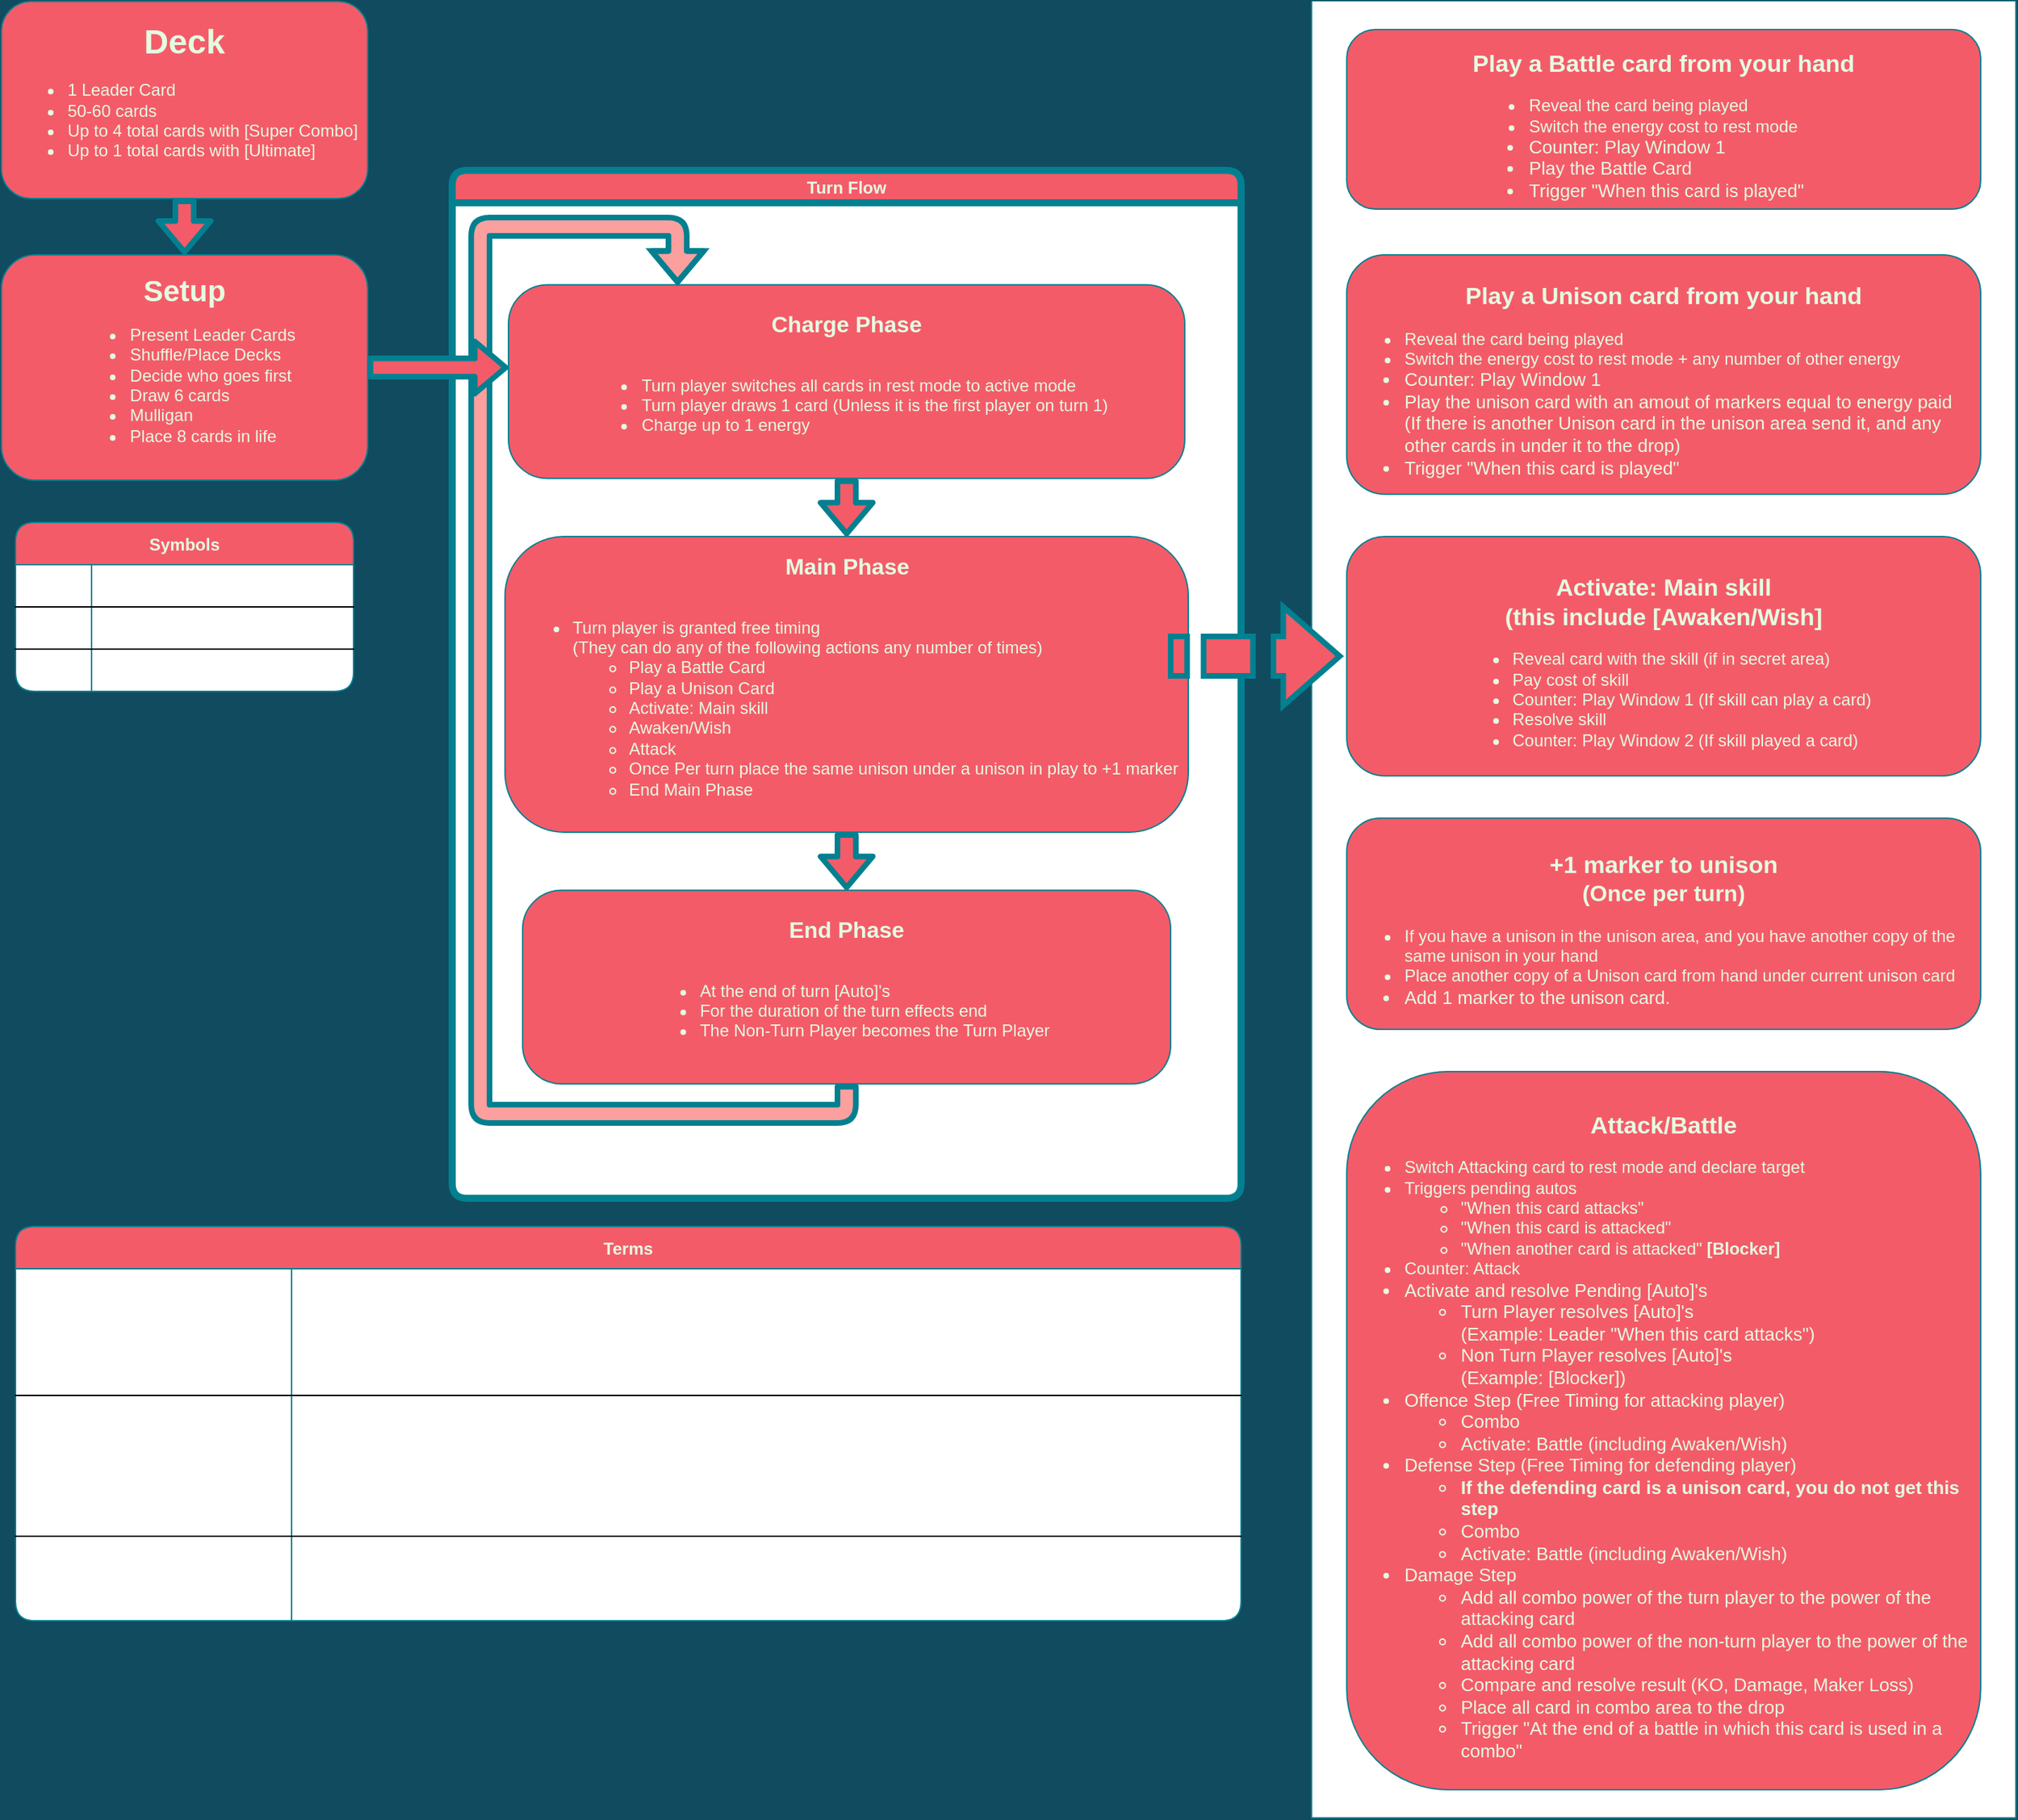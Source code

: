 <mxfile version="15.9.6" type="github" pages="5">
  <diagram id="8U6ZnmNh8exRSaDuMtKA" name="Base Game Timing">
    <mxGraphModel dx="2272" dy="762" grid="1" gridSize="10" guides="1" tooltips="1" connect="1" arrows="1" fold="1" page="1" pageScale="1" pageWidth="850" pageHeight="1100" background="#114B5F" math="0" shadow="0">
      <root>
        <mxCell id="0" />
        <mxCell id="1" parent="0" />
        <UserObject label="&lt;b style=&quot;font-size: 21px&quot;&gt;Setup&lt;/b&gt;&lt;br&gt;&lt;div&gt;&lt;ul&gt;&lt;li style=&quot;text-align: left&quot;&gt;Present Leader Cards&lt;/li&gt;&lt;li style=&quot;text-align: left&quot;&gt;Shuffle/Place Decks&lt;/li&gt;&lt;li style=&quot;text-align: left&quot;&gt;Decide who goes first&lt;/li&gt;&lt;li style=&quot;text-align: left&quot;&gt;Draw 6 cards&lt;/li&gt;&lt;li style=&quot;text-align: left&quot;&gt;Mulligan&lt;/li&gt;&lt;li style=&quot;text-align: left&quot;&gt;Place 8 cards in life&amp;nbsp;&lt;/li&gt;&lt;/ul&gt;&lt;/div&gt;" link="data:page/id,Diw7MWGEJOFJjZEXb5YK" id="ncUc4xT5pUTNHPfTYMXm-2">
          <mxCell style="whiteSpace=wrap;html=1;fontColor=#E4FDE1;strokeColor=#028090;fillColor=#F45B69;align=center;rounded=1;" parent="1" vertex="1">
            <mxGeometry x="-10" y="180" width="260" height="160" as="geometry" />
          </mxCell>
        </UserObject>
        <mxCell id="VKS6OxfVQQIAS_5QUa6j-2" style="edgeStyle=orthogonalEdgeStyle;shape=flexArrow;orthogonalLoop=1;jettySize=auto;html=1;exitX=0.5;exitY=1;exitDx=0;exitDy=0;entryX=0.5;entryY=0;entryDx=0;entryDy=0;fontColor=#FFFFFF;strokeColor=#028090;strokeWidth=4;fillColor=#F45B69;" parent="1" source="iWEUwf4UZTC7-gsxewFT-2" target="ncUc4xT5pUTNHPfTYMXm-2" edge="1">
          <mxGeometry relative="1" as="geometry" />
        </mxCell>
        <UserObject label="&lt;font size=&quot;1&quot;&gt;&lt;b style=&quot;font-size: 24px&quot;&gt;Deck&lt;/b&gt;&lt;/font&gt;&lt;br&gt;&lt;ul&gt;&lt;li style=&quot;text-align: left&quot;&gt;1 Leader Card&lt;/li&gt;&lt;li style=&quot;text-align: left&quot;&gt;50-60 cards&lt;/li&gt;&lt;li style=&quot;text-align: left&quot;&gt;Up to 4 total cards with [Super Combo]&lt;/li&gt;&lt;li style=&quot;text-align: left&quot;&gt;Up to 1 total cards with [Ultimate]&lt;/li&gt;&lt;/ul&gt;" id="iWEUwf4UZTC7-gsxewFT-2">
          <mxCell style="whiteSpace=wrap;html=1;fontColor=#E4FDE1;strokeColor=#028090;fillColor=#F45B69;align=center;rounded=1;" parent="1" vertex="1">
            <mxGeometry x="-10" width="260" height="140" as="geometry" />
          </mxCell>
        </UserObject>
        <mxCell id="iWEUwf4UZTC7-gsxewFT-4" value="Turn Flow" style="swimlane;fillColor=#F45B69;strokeColor=#028090;fontColor=#E4FDE1;rounded=1;strokeWidth=5;swimlaneFillColor=default;" parent="1" vertex="1">
          <mxGeometry x="310" y="120" width="560" height="730" as="geometry" />
        </mxCell>
        <mxCell id="iWEUwf4UZTC7-gsxewFT-5" value="" style="edgeStyle=orthogonalEdgeStyle;shape=flexArrow;orthogonalLoop=1;jettySize=auto;html=1;endArrow=classic;endFill=0;strokeColor=#028090;fontColor=#FFFFFF;fillColor=#F45B69;labelBackgroundColor=default;entryX=0.5;entryY=0;entryDx=0;entryDy=0;strokeWidth=4;" parent="iWEUwf4UZTC7-gsxewFT-4" source="ncUc4xT5pUTNHPfTYMXm-3" target="6ePvjoLvsn_VJ5xuNLkL-1" edge="1">
          <mxGeometry relative="1" as="geometry">
            <mxPoint x="210" y="200" as="targetPoint" />
          </mxGeometry>
        </mxCell>
        <UserObject label="&lt;b&gt;&lt;font style=&quot;font-size: 16px&quot;&gt;Charge Phase&lt;/font&gt;&lt;/b&gt;&lt;br&gt;&lt;br&gt;&lt;div&gt;&lt;ul&gt;&lt;li style=&quot;text-align: left&quot;&gt;Turn player switches all cards in rest mode to active mode&lt;/li&gt;&lt;li style=&quot;text-align: left&quot;&gt;Turn player draws 1 card (Unless it is the first player on turn 1)&lt;/li&gt;&lt;li style=&quot;text-align: left&quot;&gt;Charge up to 1 energy&lt;/li&gt;&lt;/ul&gt;&lt;/div&gt;" link="data:page/id,yqXrdRU4foYMA0pmyczV" id="ncUc4xT5pUTNHPfTYMXm-3">
          <mxCell style="whiteSpace=wrap;html=1;fontColor=#E4FDE1;strokeColor=#028090;fillColor=#F45B69;rounded=1;arcSize=20;" parent="iWEUwf4UZTC7-gsxewFT-4" vertex="1">
            <mxGeometry x="40" y="81.25" width="480" height="137.5" as="geometry" />
          </mxCell>
        </UserObject>
        <UserObject label="&lt;b&gt;&lt;font style=&quot;font-size: 16px&quot;&gt;Main Phase&lt;/font&gt;&lt;/b&gt;&lt;br&gt;&lt;br&gt;&lt;div&gt;&lt;ul&gt;&lt;li style=&quot;text-align: left&quot;&gt;Turn player is granted free timing&lt;br&gt;(They can do any of the following actions any number of times)&lt;/li&gt;&lt;ul&gt;&lt;li style=&quot;text-align: left&quot;&gt;Play a Battle Card&lt;/li&gt;&lt;li style=&quot;text-align: left&quot;&gt;Play a Unison Card&lt;/li&gt;&lt;li style=&quot;text-align: left&quot;&gt;Activate: Main skill&lt;/li&gt;&lt;li style=&quot;text-align: left&quot;&gt;Awaken/Wish&lt;/li&gt;&lt;li style=&quot;text-align: left&quot;&gt;Attack&lt;/li&gt;&lt;li style=&quot;text-align: left&quot;&gt;Once Per turn place the same unison under a unison in play to +1 marker&lt;/li&gt;&lt;li style=&quot;text-align: left&quot;&gt;End Main Phase&lt;/li&gt;&lt;/ul&gt;&lt;/ul&gt;&lt;/div&gt;" link="data:page/id,qPkP8_CZE14BN6vN2z8y" id="6ePvjoLvsn_VJ5xuNLkL-1">
          <mxCell style="whiteSpace=wrap;html=1;fontColor=#E4FDE1;strokeColor=#028090;fillColor=#F45B69;rounded=1;arcSize=20;" parent="iWEUwf4UZTC7-gsxewFT-4" vertex="1">
            <mxGeometry x="37.5" y="260" width="485" height="210" as="geometry" />
          </mxCell>
        </UserObject>
        <mxCell id="XEkP1il1vX4DgcOylqJt-5" value="" style="edgeStyle=orthogonalEdgeStyle;shape=flexArrow;rounded=1;orthogonalLoop=1;jettySize=auto;html=1;labelBackgroundColor=default;fontFamily=Helvetica;fontSize=11;fontColor=#FFFFFF;endArrow=classic;strokeColor=#028090;strokeWidth=4;fillColor=#F45B69;entryX=0.5;entryY=0;entryDx=0;entryDy=0;" edge="1" parent="iWEUwf4UZTC7-gsxewFT-4" source="6ePvjoLvsn_VJ5xuNLkL-1" target="XEkP1il1vX4DgcOylqJt-6">
          <mxGeometry relative="1" as="geometry">
            <mxPoint x="280" y="500" as="targetPoint" />
          </mxGeometry>
        </mxCell>
        <mxCell id="XEkP1il1vX4DgcOylqJt-7" style="edgeStyle=orthogonalEdgeStyle;shape=flexArrow;rounded=1;orthogonalLoop=1;jettySize=auto;html=1;entryX=0.25;entryY=0;entryDx=0;entryDy=0;labelBackgroundColor=default;fontFamily=Helvetica;fontSize=11;fontColor=#FFFFFF;endArrow=classic;strokeColor=#028090;strokeWidth=4;fillColor=#FC9F9F;exitX=0.5;exitY=1;exitDx=0;exitDy=0;" edge="1" parent="iWEUwf4UZTC7-gsxewFT-4" source="XEkP1il1vX4DgcOylqJt-6" target="ncUc4xT5pUTNHPfTYMXm-3">
          <mxGeometry relative="1" as="geometry">
            <Array as="points">
              <mxPoint x="280" y="670" />
              <mxPoint x="20" y="670" />
              <mxPoint x="20" y="40" />
              <mxPoint x="160" y="40" />
            </Array>
          </mxGeometry>
        </mxCell>
        <UserObject label="&lt;b&gt;&lt;font style=&quot;font-size: 16px&quot;&gt;End Phase&lt;/font&gt;&lt;/b&gt;&lt;br&gt;&lt;br&gt;&lt;div&gt;&lt;ul&gt;&lt;li style=&quot;text-align: left&quot;&gt;At the end of turn [Auto]&#39;s&lt;/li&gt;&lt;li style=&quot;text-align: left&quot;&gt;For the duration of the turn effects end&lt;/li&gt;&lt;li style=&quot;text-align: left&quot;&gt;The Non-Turn Player becomes the Turn Player&lt;/li&gt;&lt;/ul&gt;&lt;/div&gt;" id="XEkP1il1vX4DgcOylqJt-6">
          <mxCell style="whiteSpace=wrap;html=1;fontColor=#E4FDE1;strokeColor=#028090;fillColor=#F45B69;rounded=1;arcSize=20;" vertex="1" parent="iWEUwf4UZTC7-gsxewFT-4">
            <mxGeometry x="50" y="511.25" width="460" height="137.5" as="geometry" />
          </mxCell>
        </UserObject>
        <mxCell id="VKS6OxfVQQIAS_5QUa6j-1" value="" style="swimlane;startSize=0;rounded=0;labelBackgroundColor=none;sketch=0;fontColor=#FFFFFF;strokeColor=#028090;fillColor=default;swimlaneFillColor=default;" parent="1" vertex="1">
          <mxGeometry x="920" width="500" height="1290" as="geometry" />
        </mxCell>
        <UserObject label="&lt;b style=&quot;font-size: 17px&quot;&gt;&lt;font style=&quot;font-size: 16px&quot;&gt;&lt;br&gt;&lt;/font&gt;&lt;font style=&quot;font-size: 17px&quot;&gt;Play a Battle card from your hand&lt;br&gt;&lt;/font&gt;&lt;/b&gt;&lt;div&gt;&lt;ul&gt;&lt;li style=&quot;text-align: left&quot;&gt;Reveal the card being played&lt;/li&gt;&lt;li style=&quot;text-align: left&quot;&gt;Switch the energy cost to rest mode&lt;/li&gt;&lt;li style=&quot;font-size: 13px ; text-align: left&quot;&gt;Counter: Play Window 1&lt;/li&gt;&lt;li style=&quot;font-size: 13px ; text-align: left&quot;&gt;Play the Battle Card&lt;br&gt;&lt;/li&gt;&lt;li style=&quot;font-size: 13px ; text-align: left&quot;&gt;Trigger &quot;When this card is played&quot;&lt;/li&gt;&lt;/ul&gt;&lt;/div&gt;" id="VKS6OxfVQQIAS_5QUa6j-4">
          <mxCell style="whiteSpace=wrap;html=1;fontColor=#E4FDE1;strokeColor=#028090;fillColor=#F45B69;rounded=1;arcSize=16;" parent="VKS6OxfVQQIAS_5QUa6j-1" vertex="1">
            <mxGeometry x="25" y="20" width="450" height="127.5" as="geometry" />
          </mxCell>
        </UserObject>
        <UserObject label="&lt;b style=&quot;font-size: 17px&quot;&gt;&lt;font style=&quot;font-size: 16px&quot;&gt;&lt;br&gt;&lt;/font&gt;&lt;font style=&quot;font-size: 17px&quot;&gt;Play a Unison card from your hand&lt;br&gt;&lt;/font&gt;&lt;/b&gt;&lt;div&gt;&lt;ul&gt;&lt;li style=&quot;text-align: left&quot;&gt;Reveal the card being played&lt;/li&gt;&lt;li style=&quot;text-align: left&quot;&gt;Switch the energy cost to rest mode + any number of other energy&lt;/li&gt;&lt;li style=&quot;font-size: 13px ; text-align: left&quot;&gt;Counter: Play Window 1&lt;/li&gt;&lt;li style=&quot;font-size: 13px ; text-align: left&quot;&gt;Play the unison card with an amout of markers equal to energy paid&lt;br&gt;(If there is another Unison card in the unison area send it, and any other cards in under it to the drop)&lt;/li&gt;&lt;li style=&quot;font-size: 13px ; text-align: left&quot;&gt;Trigger &quot;When this card is played&quot;&lt;/li&gt;&lt;/ul&gt;&lt;/div&gt;" id="VKS6OxfVQQIAS_5QUa6j-9">
          <mxCell style="whiteSpace=wrap;html=1;fontColor=#E4FDE1;strokeColor=#028090;fillColor=#F45B69;rounded=1;arcSize=16;" parent="VKS6OxfVQQIAS_5QUa6j-1" vertex="1">
            <mxGeometry x="25" y="180" width="450" height="170" as="geometry" />
          </mxCell>
        </UserObject>
        <UserObject label="&lt;b style=&quot;font-size: 17px&quot;&gt;&lt;font style=&quot;font-size: 16px&quot;&gt;&lt;br&gt;&lt;/font&gt;&lt;font style=&quot;font-size: 17px&quot;&gt;Activate: Main skill&lt;br&gt;(this include [Awaken/Wish]&lt;br&gt;&lt;/font&gt;&lt;/b&gt;&lt;div&gt;&lt;ul&gt;&lt;li style=&quot;text-align: left&quot;&gt;&lt;span&gt;Reveal card with the skill (if in secret area)&lt;/span&gt;&lt;/li&gt;&lt;li style=&quot;text-align: left&quot;&gt;&lt;span&gt;Pay cost of skill&lt;/span&gt;&lt;/li&gt;&lt;li style=&quot;text-align: left&quot;&gt;&lt;span&gt;Counter: Play Window 1 (If skill can play a card)&lt;/span&gt;&lt;/li&gt;&lt;li style=&quot;text-align: left&quot;&gt;&lt;span&gt;Resolve skill&lt;/span&gt;&lt;/li&gt;&lt;li style=&quot;text-align: left&quot;&gt;&lt;span&gt;Counter: Play Window 2 (If skill played a card)&lt;/span&gt;&lt;/li&gt;&lt;/ul&gt;&lt;/div&gt;" id="VKS6OxfVQQIAS_5QUa6j-10">
          <mxCell style="whiteSpace=wrap;html=1;fontColor=#E4FDE1;strokeColor=#028090;fillColor=#F45B69;rounded=1;arcSize=16;align=center;" parent="VKS6OxfVQQIAS_5QUa6j-1" vertex="1">
            <mxGeometry x="25" y="380" width="450" height="170" as="geometry" />
          </mxCell>
        </UserObject>
        <UserObject label="&lt;b style=&quot;font-size: 17px&quot;&gt;&lt;font style=&quot;font-size: 16px&quot;&gt;&lt;br&gt;&lt;/font&gt;&lt;/b&gt;&lt;span style=&quot;text-align: left&quot;&gt;&lt;span style=&quot;font-size: 17px&quot;&gt;&lt;b&gt;+1 marker to unison&lt;br&gt;&lt;/b&gt;&lt;/span&gt;&lt;/span&gt;&lt;b style=&quot;font-size: 17px&quot;&gt;&lt;font style=&quot;font-size: 16px&quot;&gt;(Once per turn)&lt;br&gt;&lt;/font&gt;&lt;/b&gt;&lt;div&gt;&lt;ul&gt;&lt;li style=&quot;text-align: left&quot;&gt;If you have a unison in the unison area, and you have another copy of the same unison in your hand&lt;/li&gt;&lt;li style=&quot;text-align: left&quot;&gt;Place another copy of a Unison card from hand under current unison card&lt;/li&gt;&lt;li style=&quot;font-size: 13px ; text-align: left&quot;&gt;Add 1 marker to the unison card.&lt;/li&gt;&lt;/ul&gt;&lt;/div&gt;" id="VKS6OxfVQQIAS_5QUa6j-11">
          <mxCell style="whiteSpace=wrap;html=1;fontColor=#E4FDE1;strokeColor=#028090;fillColor=#F45B69;rounded=1;arcSize=16;" parent="VKS6OxfVQQIAS_5QUa6j-1" vertex="1">
            <mxGeometry x="25" y="580" width="450" height="150" as="geometry" />
          </mxCell>
        </UserObject>
        <UserObject label="&lt;b style=&quot;font-size: 17px&quot;&gt;&lt;font style=&quot;font-size: 16px&quot;&gt;&lt;br&gt;&lt;/font&gt;&lt;font style=&quot;font-size: 17px&quot;&gt;Attack/Battle&lt;br&gt;&lt;/font&gt;&lt;/b&gt;&lt;div&gt;&lt;ul&gt;&lt;li style=&quot;text-align: left&quot;&gt;Switch Attacking card to rest mode and declare target&lt;/li&gt;&lt;li style=&quot;text-align: left&quot;&gt;Triggers pending autos&lt;/li&gt;&lt;ul&gt;&lt;li style=&quot;text-align: left&quot;&gt;&quot;When this card attacks&quot;&lt;/li&gt;&lt;li style=&quot;text-align: left&quot;&gt;&quot;When this card is attacked&quot;&lt;br&gt;&lt;/li&gt;&lt;li style=&quot;text-align: left&quot;&gt;&quot;When another card is attacked&quot; &lt;b&gt;[Blocker]&amp;nbsp;&lt;/b&gt;&lt;/li&gt;&lt;/ul&gt;&lt;li style=&quot;text-align: left&quot;&gt;Counter: Attack&lt;/li&gt;&lt;li style=&quot;font-size: 13px ; text-align: left&quot;&gt;Activate and resolve Pending [Auto]&#39;s&lt;/li&gt;&lt;ul&gt;&lt;li style=&quot;font-size: 13px ; text-align: left&quot;&gt;Turn Player resolves [Auto]&#39;s &lt;br&gt;(Example: Leader &quot;When this card attacks&quot;)&lt;/li&gt;&lt;li style=&quot;font-size: 13px ; text-align: left&quot;&gt;Non Turn Player resolves [Auto]&#39;s&lt;br&gt;(Example: [Blocker])&lt;/li&gt;&lt;/ul&gt;&lt;li style=&quot;font-size: 13px ; text-align: left&quot;&gt;Offence Step (Free Timing for attacking player)&lt;/li&gt;&lt;ul&gt;&lt;li style=&quot;font-size: 13px ; text-align: left&quot;&gt;Combo&lt;/li&gt;&lt;li style=&quot;font-size: 13px ; text-align: left&quot;&gt;Activate: Battle (including Awaken/Wish)&lt;/li&gt;&lt;/ul&gt;&lt;li style=&quot;font-size: 13px ; text-align: left&quot;&gt;Defense Step (Free Timing for defending player)&lt;/li&gt;&lt;ul&gt;&lt;li style=&quot;font-size: 13px ; text-align: left&quot;&gt;&lt;b&gt;If the defending card is a unison card, you do not get this step&lt;/b&gt;&lt;/li&gt;&lt;li style=&quot;font-size: 13px ; text-align: left&quot;&gt;Combo&lt;/li&gt;&lt;li style=&quot;font-size: 13px ; text-align: left&quot;&gt;Activate: Battle (including Awaken/Wish)&lt;/li&gt;&lt;/ul&gt;&lt;li style=&quot;font-size: 13px ; text-align: left&quot;&gt;Damage Step&lt;/li&gt;&lt;ul&gt;&lt;li style=&quot;font-size: 13px ; text-align: left&quot;&gt;Add all combo power of the turn player to the power of the attacking card&lt;/li&gt;&lt;li style=&quot;font-size: 13px ; text-align: left&quot;&gt;Add all combo power of the non-turn player to the power of the attacking card&lt;/li&gt;&lt;li style=&quot;font-size: 13px ; text-align: left&quot;&gt;Compare and resolve result (KO, Damage, Maker Loss)&lt;/li&gt;&lt;li style=&quot;font-size: 13px ; text-align: left&quot;&gt;Place all card in combo area to the drop&lt;/li&gt;&lt;li style=&quot;font-size: 13px ; text-align: left&quot;&gt;Trigger &quot;At the end of a battle in which this card is used in a combo&quot;&lt;/li&gt;&lt;/ul&gt;&lt;/ul&gt;&lt;/div&gt;" id="VKS6OxfVQQIAS_5QUa6j-12">
          <mxCell style="whiteSpace=wrap;html=1;fontColor=#E4FDE1;strokeColor=#028090;fillColor=#F45B69;rounded=1;arcSize=16;" parent="VKS6OxfVQQIAS_5QUa6j-1" vertex="1">
            <mxGeometry x="25" y="760" width="450" height="510" as="geometry" />
          </mxCell>
        </UserObject>
        <mxCell id="VKS6OxfVQQIAS_5QUa6j-7" value="" style="html=1;align=center;verticalAlign=middle;shape=mxgraph.arrows2.stripedArrow;dy=0.6;dx=40;notch=73;rounded=1;labelBackgroundColor=rgb(42, 42, 42);fontColor=#FFFFFF;strokeColor=#028090;fillColor=#F45B69;gradientColor=none;fontSize=11;strokeWidth=4;endArrow=classic;" parent="1" vertex="1">
          <mxGeometry x="820" y="430" width="120" height="70" as="geometry" />
        </mxCell>
        <mxCell id="XEkP1il1vX4DgcOylqJt-3" style="edgeStyle=orthogonalEdgeStyle;shape=flexArrow;rounded=1;orthogonalLoop=1;jettySize=auto;html=1;labelBackgroundColor=default;fontFamily=Helvetica;fontSize=11;fontColor=#FFFFFF;endArrow=classic;strokeColor=#028090;strokeWidth=4;fillColor=#F45B69;" edge="1" parent="1" source="ncUc4xT5pUTNHPfTYMXm-2" target="ncUc4xT5pUTNHPfTYMXm-3">
          <mxGeometry relative="1" as="geometry">
            <Array as="points">
              <mxPoint x="250" y="259" />
              <mxPoint x="250" y="259" />
            </Array>
          </mxGeometry>
        </mxCell>
        <mxCell id="XEkP1il1vX4DgcOylqJt-8" value="Symbols" style="shape=table;startSize=30;container=1;collapsible=0;childLayout=tableLayout;fixedRows=1;rowLines=0;fontStyle=1;align=center;pointerEvents=1;fontFamily=Helvetica;fontSize=12;fontColor=#E4FDE1;swimlaneFillColor=default;fillColor=#F45B69;strokeColor=#028090;rounded=1;" vertex="1" parent="1">
          <mxGeometry y="370" width="240" height="120" as="geometry" />
        </mxCell>
        <mxCell id="XEkP1il1vX4DgcOylqJt-9" value="" style="shape=partialRectangle;html=1;whiteSpace=wrap;collapsible=0;dropTarget=0;pointerEvents=1;fillColor=none;top=0;left=0;bottom=1;right=0;points=[[0,0.5],[1,0.5]];portConstraint=eastwest;fontFamily=Helvetica;fontSize=11;fontColor=#FFFFFF;" vertex="1" parent="XEkP1il1vX4DgcOylqJt-8">
          <mxGeometry y="30" width="240" height="30" as="geometry" />
        </mxCell>
        <mxCell id="XEkP1il1vX4DgcOylqJt-10" value="《 》" style="shape=partialRectangle;html=1;whiteSpace=wrap;connectable=0;fillColor=none;top=0;left=0;bottom=0;right=0;overflow=hidden;pointerEvents=1;fontFamily=Helvetica;fontSize=11;fontColor=#FFFFFF;" vertex="1" parent="XEkP1il1vX4DgcOylqJt-9">
          <mxGeometry width="54" height="30" as="geometry">
            <mxRectangle width="54" height="30" as="alternateBounds" />
          </mxGeometry>
        </mxCell>
        <mxCell id="XEkP1il1vX4DgcOylqJt-11" value="Trait" style="shape=partialRectangle;html=1;whiteSpace=wrap;connectable=0;fillColor=none;top=0;left=0;bottom=0;right=0;align=left;spacingLeft=6;overflow=hidden;pointerEvents=1;fontFamily=Helvetica;fontSize=11;fontColor=#FFFFFF;" vertex="1" parent="XEkP1il1vX4DgcOylqJt-9">
          <mxGeometry x="54" width="186" height="30" as="geometry">
            <mxRectangle width="186" height="30" as="alternateBounds" />
          </mxGeometry>
        </mxCell>
        <mxCell id="XEkP1il1vX4DgcOylqJt-12" value="" style="shape=partialRectangle;html=1;whiteSpace=wrap;collapsible=0;dropTarget=0;pointerEvents=1;fillColor=none;top=0;left=0;bottom=0;right=0;points=[[0,0.5],[1,0.5]];portConstraint=eastwest;fontFamily=Helvetica;fontSize=11;fontColor=#FFFFFF;" vertex="1" parent="XEkP1il1vX4DgcOylqJt-8">
          <mxGeometry y="60" width="240" height="30" as="geometry" />
        </mxCell>
        <mxCell id="XEkP1il1vX4DgcOylqJt-13" value="&amp;lt;&amp;nbsp; &amp;gt;" style="shape=partialRectangle;html=1;whiteSpace=wrap;connectable=0;fillColor=none;top=0;left=0;bottom=1;right=0;overflow=hidden;pointerEvents=1;fontFamily=Helvetica;fontSize=11;fontColor=#FFFFFF;" vertex="1" parent="XEkP1il1vX4DgcOylqJt-12">
          <mxGeometry width="54" height="30" as="geometry">
            <mxRectangle width="54" height="30" as="alternateBounds" />
          </mxGeometry>
        </mxCell>
        <mxCell id="XEkP1il1vX4DgcOylqJt-14" value="Character Name" style="shape=partialRectangle;html=1;whiteSpace=wrap;connectable=0;fillColor=none;top=0;left=0;bottom=1;right=0;align=left;spacingLeft=6;overflow=hidden;pointerEvents=1;fontFamily=Helvetica;fontSize=11;fontColor=#FFFFFF;" vertex="1" parent="XEkP1il1vX4DgcOylqJt-12">
          <mxGeometry x="54" width="186" height="30" as="geometry">
            <mxRectangle width="186" height="30" as="alternateBounds" />
          </mxGeometry>
        </mxCell>
        <mxCell id="XEkP1il1vX4DgcOylqJt-15" value="" style="shape=partialRectangle;html=1;whiteSpace=wrap;collapsible=0;dropTarget=0;pointerEvents=1;fillColor=none;top=0;left=0;bottom=0;right=0;points=[[0,0.5],[1,0.5]];portConstraint=eastwest;fontFamily=Helvetica;fontSize=11;fontColor=#FFFFFF;" vertex="1" parent="XEkP1il1vX4DgcOylqJt-8">
          <mxGeometry y="90" width="240" height="30" as="geometry" />
        </mxCell>
        <mxCell id="XEkP1il1vX4DgcOylqJt-16" value=" { }" style="shape=partialRectangle;html=1;whiteSpace=wrap;connectable=0;fillColor=none;top=0;left=0;bottom=0;right=0;overflow=hidden;pointerEvents=1;fontFamily=Helvetica;fontSize=11;fontColor=#FFFFFF;" vertex="1" parent="XEkP1il1vX4DgcOylqJt-15">
          <mxGeometry width="54" height="30" as="geometry">
            <mxRectangle width="54" height="30" as="alternateBounds" />
          </mxGeometry>
        </mxCell>
        <mxCell id="XEkP1il1vX4DgcOylqJt-17" value="Card Name" style="shape=partialRectangle;html=1;whiteSpace=wrap;connectable=0;fillColor=none;top=0;left=0;bottom=0;right=0;align=left;spacingLeft=6;overflow=hidden;pointerEvents=1;fontFamily=Helvetica;fontSize=11;fontColor=#FFFFFF;" vertex="1" parent="XEkP1il1vX4DgcOylqJt-15">
          <mxGeometry x="54" width="186" height="30" as="geometry">
            <mxRectangle width="186" height="30" as="alternateBounds" />
          </mxGeometry>
        </mxCell>
        <mxCell id="XEkP1il1vX4DgcOylqJt-18" value="Terms" style="shape=table;startSize=30;container=1;collapsible=0;childLayout=tableLayout;fixedRows=1;rowLines=0;fontStyle=1;align=center;pointerEvents=1;fontFamily=Helvetica;fontSize=12;fontColor=#E4FDE1;swimlaneFillColor=default;fillColor=#F45B69;strokeColor=#028090;rounded=1;" vertex="1" parent="1">
          <mxGeometry y="870" width="870" height="280" as="geometry" />
        </mxCell>
        <mxCell id="XEkP1il1vX4DgcOylqJt-19" value="" style="shape=partialRectangle;html=1;whiteSpace=wrap;collapsible=0;dropTarget=0;pointerEvents=1;fillColor=none;top=0;left=0;bottom=1;right=0;points=[[0,0.5],[1,0.5]];portConstraint=eastwest;fontFamily=Helvetica;fontSize=11;fontColor=#FFFFFF;" vertex="1" parent="XEkP1il1vX4DgcOylqJt-18">
          <mxGeometry y="30" width="870" height="90" as="geometry" />
        </mxCell>
        <mxCell id="XEkP1il1vX4DgcOylqJt-20" value="KO" style="shape=partialRectangle;html=1;whiteSpace=wrap;connectable=0;fillColor=none;top=0;left=0;bottom=0;right=0;overflow=hidden;pointerEvents=1;fontFamily=Helvetica;fontSize=11;fontColor=#FFFFFF;" vertex="1" parent="XEkP1il1vX4DgcOylqJt-19">
          <mxGeometry width="196" height="90" as="geometry">
            <mxRectangle width="196" height="90" as="alternateBounds" />
          </mxGeometry>
        </mxCell>
        <mxCell id="XEkP1il1vX4DgcOylqJt-21" value="KO is the act of moving a Battle Card from the battle area to the owner&#39;s Drop Area.&lt;br&gt;&lt;br&gt;A card is only KO&#39;d when an effect says &quot;KO&quot; or because of a rule that specifies to &quot;KO&quot; a card like when a battle card is attacked and loses the battle.&lt;br&gt;&lt;br&gt;&quot;Send a card from the battle area to the drop&quot; and &quot;KO&quot; is not the same effect." style="shape=partialRectangle;html=1;whiteSpace=wrap;connectable=0;fillColor=none;top=0;left=0;bottom=0;right=0;align=left;spacingLeft=6;overflow=hidden;pointerEvents=1;fontFamily=Helvetica;fontSize=11;fontColor=#FFFFFF;" vertex="1" parent="XEkP1il1vX4DgcOylqJt-19">
          <mxGeometry x="196" width="674" height="90" as="geometry">
            <mxRectangle width="674" height="90" as="alternateBounds" />
          </mxGeometry>
        </mxCell>
        <mxCell id="XEkP1il1vX4DgcOylqJt-22" value="" style="shape=partialRectangle;html=1;whiteSpace=wrap;collapsible=0;dropTarget=0;pointerEvents=1;fillColor=none;top=0;left=0;bottom=0;right=0;points=[[0,0.5],[1,0.5]];portConstraint=eastwest;fontFamily=Helvetica;fontSize=11;fontColor=#FFFFFF;" vertex="1" parent="XEkP1il1vX4DgcOylqJt-18">
          <mxGeometry y="120" width="870" height="100" as="geometry" />
        </mxCell>
        <mxCell id="XEkP1il1vX4DgcOylqJt-23" value="Token" style="shape=partialRectangle;html=1;whiteSpace=wrap;connectable=0;fillColor=none;top=0;left=0;bottom=1;right=0;overflow=hidden;pointerEvents=1;fontFamily=Helvetica;fontSize=11;fontColor=#FFFFFF;" vertex="1" parent="XEkP1il1vX4DgcOylqJt-22">
          <mxGeometry width="196" height="100" as="geometry">
            <mxRectangle width="196" height="100" as="alternateBounds" />
          </mxGeometry>
        </mxCell>
        <mxCell id="XEkP1il1vX4DgcOylqJt-24" value="A token is&amp;nbsp; a battle card created by a skill.&lt;br&gt;&lt;br&gt;Tokens are created only with the information stated in the skill that creates the token.&lt;br&gt;If the skill does not list a card detail like &quot;Energy cost&quot; or &quot;Combo Power&quot; the token does not have this detail.&lt;br&gt;(Example: A token without an energy cost is not &quot;A Battle Card with an energy cost of 3 or less&quot; as it has no cost, not 0 cost)&lt;br&gt;&lt;br&gt;If a token would be moved to an area other than the Battle or combo area, it is removed from the game instead.&amp;nbsp;" style="shape=partialRectangle;html=1;whiteSpace=wrap;connectable=0;fillColor=none;top=0;left=0;bottom=1;right=0;align=left;spacingLeft=6;overflow=hidden;pointerEvents=1;fontFamily=Helvetica;fontSize=11;fontColor=#FFFFFF;" vertex="1" parent="XEkP1il1vX4DgcOylqJt-22">
          <mxGeometry x="196" width="674" height="100" as="geometry">
            <mxRectangle width="674" height="100" as="alternateBounds" />
          </mxGeometry>
        </mxCell>
        <mxCell id="XEkP1il1vX4DgcOylqJt-25" value="" style="shape=partialRectangle;html=1;whiteSpace=wrap;collapsible=0;dropTarget=0;pointerEvents=1;fillColor=none;top=0;left=0;bottom=0;right=0;points=[[0,0.5],[1,0.5]];portConstraint=eastwest;fontFamily=Helvetica;fontSize=11;fontColor=#FFFFFF;" vertex="1" parent="XEkP1il1vX4DgcOylqJt-18">
          <mxGeometry y="220" width="870" height="60" as="geometry" />
        </mxCell>
        <mxCell id="XEkP1il1vX4DgcOylqJt-26" value=" Discard" style="shape=partialRectangle;html=1;whiteSpace=wrap;connectable=0;fillColor=none;top=0;left=0;bottom=0;right=0;overflow=hidden;pointerEvents=1;fontFamily=Helvetica;fontSize=11;fontColor=#FFFFFF;" vertex="1" parent="XEkP1il1vX4DgcOylqJt-25">
          <mxGeometry width="196" height="60" as="geometry">
            <mxRectangle width="196" height="60" as="alternateBounds" />
          </mxGeometry>
        </mxCell>
        <mxCell id="XEkP1il1vX4DgcOylqJt-27" value="&quot;Discard&quot; refers to placing a card from a players hand to the drop&lt;br&gt;&lt;br&gt;Discard and &quot;Send a card from your hand to the drop&quot; are the same effect." style="shape=partialRectangle;html=1;whiteSpace=wrap;connectable=0;fillColor=none;top=0;left=0;bottom=0;right=0;align=left;spacingLeft=6;overflow=hidden;pointerEvents=1;fontFamily=Helvetica;fontSize=11;fontColor=#FFFFFF;" vertex="1" parent="XEkP1il1vX4DgcOylqJt-25">
          <mxGeometry x="196" width="674" height="60" as="geometry">
            <mxRectangle width="674" height="60" as="alternateBounds" />
          </mxGeometry>
        </mxCell>
      </root>
    </mxGraphModel>
  </diagram>
  <diagram id="Diw7MWGEJOFJjZEXb5YK" name="Setup Phase">
    <mxGraphModel dx="1422" dy="762" grid="1" gridSize="10" guides="1" tooltips="1" connect="1" arrows="1" fold="1" page="1" pageScale="1" pageWidth="850" pageHeight="1100" background="#114B5F" math="0" shadow="0">
      <root>
        <mxCell id="qfcJfHz-gk92rwK0EIHv-0" />
        <mxCell id="qfcJfHz-gk92rwK0EIHv-1" parent="qfcJfHz-gk92rwK0EIHv-0" />
        <mxCell id="PTkMI5Fb_Anu1UWqGTLA-1" value="" style="shape=flexArrow;endArrow=classic;html=1;fontFamily=Helvetica;fontSize=11;fontColor=#E4FDE1;align=center;strokeColor=#028090;fillColor=#F45B69;edgeStyle=orthogonalEdgeStyle;sketch=0;" parent="qfcJfHz-gk92rwK0EIHv-1" source="qfcJfHz-gk92rwK0EIHv-2" target="PTkMI5Fb_Anu1UWqGTLA-0" edge="1">
          <mxGeometry relative="1" as="geometry" />
        </mxCell>
        <mxCell id="qfcJfHz-gk92rwK0EIHv-2" value="START" style="rounded=0;whiteSpace=wrap;html=1;sketch=0;fontColor=#E4FDE1;strokeColor=#028090;fillColor=#F45B69;" parent="qfcJfHz-gk92rwK0EIHv-1" vertex="1">
          <mxGeometry x="365" y="40" width="120" height="60" as="geometry" />
        </mxCell>
        <mxCell id="PTkMI5Fb_Anu1UWqGTLA-3" value="" style="shape=flexArrow;endArrow=classic;html=1;fontFamily=Helvetica;fontSize=11;fontColor=#E4FDE1;align=center;strokeColor=#028090;fillColor=#F45B69;edgeStyle=orthogonalEdgeStyle;sketch=0;" parent="qfcJfHz-gk92rwK0EIHv-1" source="PTkMI5Fb_Anu1UWqGTLA-0" target="PTkMI5Fb_Anu1UWqGTLA-2" edge="1">
          <mxGeometry relative="1" as="geometry" />
        </mxCell>
        <mxCell id="PTkMI5Fb_Anu1UWqGTLA-0" value="Players present the Leader Card and deck they are going to use this game. &lt;br&gt;&lt;br&gt;The deck (at this timing) must fulfill the deck construction rules" style="rounded=0;whiteSpace=wrap;html=1;sketch=0;fontColor=#E4FDE1;strokeColor=#028090;fillColor=#F45B69;" parent="qfcJfHz-gk92rwK0EIHv-1" vertex="1">
          <mxGeometry x="331.99" y="170" width="185" height="130" as="geometry" />
        </mxCell>
        <mxCell id="PTkMI5Fb_Anu1UWqGTLA-7" value="" style="shape=flexArrow;endArrow=classic;html=1;fontFamily=Helvetica;fontSize=11;fontColor=#E4FDE1;align=center;strokeColor=#028090;fillColor=#F45B69;edgeStyle=orthogonalEdgeStyle;sketch=0;" parent="qfcJfHz-gk92rwK0EIHv-1" source="PTkMI5Fb_Anu1UWqGTLA-2" target="PTkMI5Fb_Anu1UWqGTLA-6" edge="1">
          <mxGeometry relative="1" as="geometry" />
        </mxCell>
        <mxCell id="PTkMI5Fb_Anu1UWqGTLA-2" value="Each player places their Leader Card with its front side&lt;br/&gt;facing up in the Leader Area." style="rounded=0;whiteSpace=wrap;html=1;sketch=0;fontColor=#E4FDE1;strokeColor=#028090;fillColor=#F45B69;" parent="qfcJfHz-gk92rwK0EIHv-1" vertex="1">
          <mxGeometry x="341" y="360" width="168" height="90" as="geometry" />
        </mxCell>
        <mxCell id="PTkMI5Fb_Anu1UWqGTLA-4" value="“When this card is placed in&lt;br&gt;the Leader Area”" style="html=1;shadow=0;dashed=0;align=center;verticalAlign=middle;shape=mxgraph.arrows2.calloutArrow;dy=10;dx=20;notch=190;arrowHead=10;fontFamily=Helvetica;fontSize=12;fontColor=#E4FDE1;strokeColor=#028090;fillColor=#F45B69;sketch=0;" parent="qfcJfHz-gk92rwK0EIHv-1" vertex="1">
          <mxGeometry x="537.25" y="425" width="220" height="105" as="geometry" />
        </mxCell>
        <mxCell id="kfX9cUICfM7tbNY18-MQ-3" value="" style="shape=flexArrow;endArrow=classic;html=1;fontFamily=Helvetica;fontSize=11;fontColor=#E4FDE1;align=center;strokeColor=#028090;edgeStyle=orthogonalEdgeStyle;fillColor=#F45B69;sketch=0;" parent="qfcJfHz-gk92rwK0EIHv-1" source="PTkMI5Fb_Anu1UWqGTLA-6" target="kfX9cUICfM7tbNY18-MQ-2" edge="1">
          <mxGeometry relative="1" as="geometry" />
        </mxCell>
        <UserObject label="&lt;a href=&quot;data:page/id,3pNS6CPOeMwr3DZdlzzK&quot;&gt;Checkpoint&lt;/a&gt;" link="data:page/id,FttpYedwaDxRV9TZAueA" id="PTkMI5Fb_Anu1UWqGTLA-6">
          <mxCell style="rounded=0;whiteSpace=wrap;html=1;sketch=0;fontColor=#E4FDE1;strokeColor=#028090;fillColor=#F45B69;" parent="qfcJfHz-gk92rwK0EIHv-1" vertex="1">
            <mxGeometry x="341" y="530" width="168" height="90" as="geometry" />
          </mxCell>
        </UserObject>
        <mxCell id="kfX9cUICfM7tbNY18-MQ-5" value="" style="shape=flexArrow;endArrow=classic;html=1;fontFamily=Helvetica;fontSize=11;fontColor=#E4FDE1;align=center;strokeColor=#028090;edgeStyle=orthogonalEdgeStyle;fillColor=#F45B69;sketch=0;" parent="qfcJfHz-gk92rwK0EIHv-1" source="kfX9cUICfM7tbNY18-MQ-2" target="kfX9cUICfM7tbNY18-MQ-4" edge="1">
          <mxGeometry relative="1" as="geometry" />
        </mxCell>
        <mxCell id="kfX9cUICfM7tbNY18-MQ-2" value="Each Player shuffles their deck." style="whiteSpace=wrap;html=1;rounded=0;fontColor=#E4FDE1;strokeColor=#028090;fillColor=#F45B69;sketch=0;" parent="qfcJfHz-gk92rwK0EIHv-1" vertex="1">
          <mxGeometry x="365.51" y="670" width="120" height="60" as="geometry" />
        </mxCell>
        <mxCell id="kfX9cUICfM7tbNY18-MQ-7" value="" style="shape=flexArrow;endArrow=classic;html=1;fontFamily=Helvetica;fontSize=11;fontColor=#E4FDE1;align=center;strokeColor=#028090;edgeStyle=orthogonalEdgeStyle;fillColor=#F45B69;sketch=0;" parent="qfcJfHz-gk92rwK0EIHv-1" source="kfX9cUICfM7tbNY18-MQ-4" target="kfX9cUICfM7tbNY18-MQ-6" edge="1">
          <mxGeometry relative="1" as="geometry" />
        </mxCell>
        <mxCell id="kfX9cUICfM7tbNY18-MQ-4" value="Each Player places their deck in the Deck Area face down." style="whiteSpace=wrap;html=1;rounded=0;fontColor=#E4FDE1;strokeColor=#028090;fillColor=#F45B69;sketch=0;" parent="qfcJfHz-gk92rwK0EIHv-1" vertex="1">
          <mxGeometry x="323.01" y="800" width="205" height="60" as="geometry" />
        </mxCell>
        <mxCell id="kfX9cUICfM7tbNY18-MQ-9" value="" style="shape=flexArrow;endArrow=classic;html=1;fontFamily=Helvetica;fontSize=11;fontColor=#E4FDE1;align=center;strokeColor=#028090;edgeStyle=orthogonalEdgeStyle;fillColor=#F45B69;sketch=0;" parent="qfcJfHz-gk92rwK0EIHv-1" source="kfX9cUICfM7tbNY18-MQ-6" target="kfX9cUICfM7tbNY18-MQ-8" edge="1">
          <mxGeometry relative="1" as="geometry" />
        </mxCell>
        <mxCell id="kfX9cUICfM7tbNY18-MQ-6" value="&lt;br&gt;Choose who goes first with the following Criteria:&lt;br&gt;&lt;br&gt;&lt;ul&gt;&lt;li style=&quot;text-align: left&quot;&gt;Cannot be&amp;nbsp; anyway a conscious choice&lt;/li&gt;&lt;li style=&quot;text-align: left&quot;&gt;A player even if chosen randomly, cannot have a choice on whether they play first or not.&lt;/li&gt;&lt;/ul&gt;" style="whiteSpace=wrap;html=1;rounded=0;fontColor=#E4FDE1;strokeColor=#028090;fillColor=#F45B69;sketch=0;" parent="qfcJfHz-gk92rwK0EIHv-1" vertex="1">
          <mxGeometry x="165.37" y="920" width="518.25" height="140" as="geometry" />
        </mxCell>
        <mxCell id="SND0tZBV5guWifqb1_tv-3" value="" style="edgeStyle=orthogonalEdgeStyle;shape=flexArrow;orthogonalLoop=1;jettySize=auto;html=1;fontColor=#FF3333;strokeColor=#028090;strokeWidth=4;fillColor=#F45B69;" edge="1" parent="qfcJfHz-gk92rwK0EIHv-1" source="kfX9cUICfM7tbNY18-MQ-8" target="SND0tZBV5guWifqb1_tv-2">
          <mxGeometry relative="1" as="geometry" />
        </mxCell>
        <mxCell id="kfX9cUICfM7tbNY18-MQ-8" value="Each player draws 6 cards from their deck" style="whiteSpace=wrap;html=1;rounded=0;fontColor=#E4FDE1;strokeColor=#028090;fillColor=#F45B69;sketch=0;" parent="qfcJfHz-gk92rwK0EIHv-1" vertex="1">
          <mxGeometry x="311.74" y="1130" width="225.51" height="60" as="geometry" />
        </mxCell>
        <mxCell id="SND0tZBV5guWifqb1_tv-7" value="" style="edgeStyle=orthogonalEdgeStyle;shape=flexArrow;orthogonalLoop=1;jettySize=auto;html=1;fontColor=#FF3333;strokeColor=#028090;strokeWidth=4;fillColor=#F45B69;" edge="1" parent="qfcJfHz-gk92rwK0EIHv-1" source="SND0tZBV5guWifqb1_tv-2" target="SND0tZBV5guWifqb1_tv-6">
          <mxGeometry relative="1" as="geometry" />
        </mxCell>
        <mxCell id="SND0tZBV5guWifqb1_tv-2" value="Starting with the starting player each player may return any number of cards to their deck" style="whiteSpace=wrap;html=1;rounded=0;fontColor=#E4FDE1;strokeColor=#028090;fillColor=#F45B69;sketch=0;" vertex="1" parent="qfcJfHz-gk92rwK0EIHv-1">
          <mxGeometry x="264.49" y="1270" width="320.01" height="60" as="geometry" />
        </mxCell>
        <mxCell id="SND0tZBV5guWifqb1_tv-9" value="Yes" style="edgeStyle=orthogonalEdgeStyle;shape=flexArrow;orthogonalLoop=1;jettySize=auto;html=1;fontColor=#99FF33;strokeColor=#028090;strokeWidth=4;fillColor=#F45B69;" edge="1" parent="qfcJfHz-gk92rwK0EIHv-1" source="SND0tZBV5guWifqb1_tv-6" target="SND0tZBV5guWifqb1_tv-8">
          <mxGeometry x="-0.736" y="5" relative="1" as="geometry">
            <mxPoint as="offset" />
          </mxGeometry>
        </mxCell>
        <mxCell id="SND0tZBV5guWifqb1_tv-14" value="No" style="edgeStyle=orthogonalEdgeStyle;shape=flexArrow;orthogonalLoop=1;jettySize=auto;html=1;exitX=0;exitY=0.5;exitDx=0;exitDy=0;entryX=0;entryY=0.5;entryDx=0;entryDy=0;fontColor=#FF3333;strokeColor=#028090;strokeWidth=4;fillColor=#F45B69;" edge="1" parent="qfcJfHz-gk92rwK0EIHv-1" source="SND0tZBV5guWifqb1_tv-6" target="SND0tZBV5guWifqb1_tv-12">
          <mxGeometry x="-0.921" y="-5" relative="1" as="geometry">
            <Array as="points">
              <mxPoint x="280" y="1475" />
              <mxPoint x="280" y="1870" />
            </Array>
            <mxPoint x="1" as="offset" />
          </mxGeometry>
        </mxCell>
        <mxCell id="SND0tZBV5guWifqb1_tv-6" value="Did the player return any cards to the deck?" style="rhombus;whiteSpace=wrap;html=1;rounded=0;fontColor=#E4FDE1;strokeColor=#028090;fillColor=#F45B69;sketch=0;" vertex="1" parent="qfcJfHz-gk92rwK0EIHv-1">
          <mxGeometry x="359.5" y="1410" width="130" height="130" as="geometry" />
        </mxCell>
        <mxCell id="SND0tZBV5guWifqb1_tv-11" value="" style="edgeStyle=orthogonalEdgeStyle;shape=flexArrow;orthogonalLoop=1;jettySize=auto;html=1;fontColor=#99FF33;strokeColor=#028090;strokeWidth=4;fillColor=#F45B69;" edge="1" parent="qfcJfHz-gk92rwK0EIHv-1" source="SND0tZBV5guWifqb1_tv-8" target="SND0tZBV5guWifqb1_tv-10">
          <mxGeometry relative="1" as="geometry" />
        </mxCell>
        <mxCell id="SND0tZBV5guWifqb1_tv-8" value="Shuffle their deck" style="whiteSpace=wrap;html=1;rounded=0;fontColor=#E4FDE1;strokeColor=#028090;fillColor=#F45B69;sketch=0;" vertex="1" parent="qfcJfHz-gk92rwK0EIHv-1">
          <mxGeometry x="500" y="1560" width="120" height="60" as="geometry" />
        </mxCell>
        <mxCell id="PTkMI5Fb_Anu1UWqGTLA-5" value="&lt;br&gt;&lt;br&gt;&lt;span style=&quot;color: rgb(228 , 253 , 225) ; font-family: &amp;quot;helvetica&amp;quot; ; font-size: 12px ; font-style: normal ; font-weight: 400 ; letter-spacing: normal ; text-align: center ; text-indent: 0px ; text-transform: none ; word-spacing: 0px ; display: inline ; float: none&quot;&gt;Trigger&lt;/span&gt;&lt;br&gt;" style="edgeStyle=orthogonalEdgeStyle;sketch=0;orthogonalLoop=1;jettySize=auto;html=1;fontColor=#E4FDE1;strokeColor=#028090;fillColor=#F45B69;rounded=1;dashed=1;labelBackgroundColor=none;strokeWidth=4;" parent="qfcJfHz-gk92rwK0EIHv-1" source="PTkMI5Fb_Anu1UWqGTLA-2" target="PTkMI5Fb_Anu1UWqGTLA-4" edge="1">
          <mxGeometry x="0.054" y="20" relative="1" as="geometry">
            <Array as="points">
              <mxPoint x="425" y="480" />
            </Array>
            <mxPoint as="offset" />
          </mxGeometry>
        </mxCell>
        <mxCell id="SND0tZBV5guWifqb1_tv-13" value="" style="edgeStyle=orthogonalEdgeStyle;shape=flexArrow;orthogonalLoop=1;jettySize=auto;html=1;fontColor=#99FF33;strokeColor=#028090;strokeWidth=4;fillColor=#F45B69;entryX=1;entryY=0.5;entryDx=0;entryDy=0;" edge="1" parent="qfcJfHz-gk92rwK0EIHv-1" source="SND0tZBV5guWifqb1_tv-10" target="SND0tZBV5guWifqb1_tv-12">
          <mxGeometry relative="1" as="geometry" />
        </mxCell>
        <mxCell id="SND0tZBV5guWifqb1_tv-10" value="They Draw the number of cards They returned to the deck." style="whiteSpace=wrap;html=1;rounded=0;fontColor=#E4FDE1;strokeColor=#028090;fillColor=#F45B69;sketch=0;" vertex="1" parent="qfcJfHz-gk92rwK0EIHv-1">
          <mxGeometry x="470" y="1700" width="180" height="60" as="geometry" />
        </mxCell>
        <mxCell id="SND0tZBV5guWifqb1_tv-16" style="edgeStyle=orthogonalEdgeStyle;shape=flexArrow;orthogonalLoop=1;jettySize=auto;html=1;exitX=0.5;exitY=1;exitDx=0;exitDy=0;fontColor=#FFFFFF;strokeColor=#028090;strokeWidth=4;fillColor=#F45B69;" edge="1" parent="qfcJfHz-gk92rwK0EIHv-1" source="SND0tZBV5guWifqb1_tv-12" target="SND0tZBV5guWifqb1_tv-15">
          <mxGeometry relative="1" as="geometry" />
        </mxCell>
        <mxCell id="SND0tZBV5guWifqb1_tv-12" value="Each Player places the top 8 cards of their deck face down in their life area" style="whiteSpace=wrap;html=1;rounded=0;fontColor=#E4FDE1;strokeColor=#028090;fillColor=#F45B69;sketch=0;" vertex="1" parent="qfcJfHz-gk92rwK0EIHv-1">
          <mxGeometry x="340" y="1840" width="180" height="60" as="geometry" />
        </mxCell>
        <mxCell id="SND0tZBV5guWifqb1_tv-15" value="End Setup Phase" style="triangle;whiteSpace=wrap;html=1;rounded=0;labelBackgroundColor=none;sketch=0;fontColor=#FFFFFF;strokeColor=#028090;fillColor=#F45B69;direction=south;verticalAlign=top;" vertex="1" parent="qfcJfHz-gk92rwK0EIHv-1">
          <mxGeometry x="363.33" y="1960" width="133.33" height="100" as="geometry" />
        </mxCell>
      </root>
    </mxGraphModel>
  </diagram>
  <diagram name="Charge Phase" id="yqXrdRU4foYMA0pmyczV">
    <mxGraphModel dx="1422" dy="762" grid="1" gridSize="10" guides="1" tooltips="1" connect="1" arrows="1" fold="1" page="1" pageScale="1" pageWidth="850" pageHeight="1100" background="#114B5F" math="0" shadow="0">
      <root>
        <mxCell id="Dc-YGaoY_A1PUvgtiE76-0" />
        <mxCell id="Dc-YGaoY_A1PUvgtiE76-1" parent="Dc-YGaoY_A1PUvgtiE76-0" />
        <mxCell id="Dc-YGaoY_A1PUvgtiE76-2" value="" style="shape=flexArrow;endArrow=classic;html=1;fontFamily=Helvetica;fontSize=11;fontColor=#E4FDE1;align=center;strokeColor=#028090;fillColor=#F45B69;edgeStyle=orthogonalEdgeStyle;sketch=0;entryX=0.5;entryY=0;entryDx=0;entryDy=0;" edge="1" parent="Dc-YGaoY_A1PUvgtiE76-1" source="Dc-YGaoY_A1PUvgtiE76-3" target="uC5hUehazhjpG88K6nCE-2">
          <mxGeometry relative="1" as="geometry">
            <mxPoint x="424.5" y="170" as="targetPoint" />
          </mxGeometry>
        </mxCell>
        <mxCell id="Dc-YGaoY_A1PUvgtiE76-3" value="START" style="rounded=0;whiteSpace=wrap;html=1;sketch=0;fontColor=#E4FDE1;strokeColor=#028090;fillColor=#F45B69;" vertex="1" parent="Dc-YGaoY_A1PUvgtiE76-1">
          <mxGeometry x="365" y="40" width="120" height="60" as="geometry" />
        </mxCell>
        <mxCell id="uC5hUehazhjpG88K6nCE-0" value="“At the beginning of the turn”&lt;br&gt;&quot;At the beginning of the Charge Phase&quot;" style="html=1;shadow=0;dashed=0;align=center;verticalAlign=middle;shape=mxgraph.arrows2.calloutArrow;dy=10;dx=20;notch=237.75;arrowHead=10;fontFamily=Helvetica;fontSize=12;fontColor=#E4FDE1;strokeColor=#028090;fillColor=#F45B69;sketch=0;" vertex="1" parent="Dc-YGaoY_A1PUvgtiE76-1">
          <mxGeometry x="550" y="80" width="267.75" height="105" as="geometry" />
        </mxCell>
        <mxCell id="uC5hUehazhjpG88K6nCE-1" value="&lt;br&gt;&lt;br&gt;&lt;span style=&quot;color: rgb(228 , 253 , 225) ; font-family: &amp;quot;helvetica&amp;quot; ; font-size: 12px ; font-style: normal ; font-weight: 400 ; letter-spacing: normal ; text-align: center ; text-indent: 0px ; text-transform: none ; word-spacing: 0px ; display: inline ; float: none&quot;&gt;Trigger&lt;/span&gt;&lt;br&gt;" style="edgeStyle=orthogonalEdgeStyle;sketch=0;orthogonalLoop=1;jettySize=auto;html=1;fontColor=#E4FDE1;strokeColor=#028090;fillColor=#F45B69;rounded=1;dashed=1;labelBackgroundColor=none;strokeWidth=4;exitX=0.5;exitY=1;exitDx=0;exitDy=0;" edge="1" parent="Dc-YGaoY_A1PUvgtiE76-1" target="uC5hUehazhjpG88K6nCE-0" source="Dc-YGaoY_A1PUvgtiE76-3">
          <mxGeometry x="0.054" y="20" relative="1" as="geometry">
            <Array as="points">
              <mxPoint x="425" y="130" />
            </Array>
            <mxPoint as="offset" />
            <mxPoint x="450" y="115" as="sourcePoint" />
          </mxGeometry>
        </mxCell>
        <mxCell id="uC5hUehazhjpG88K6nCE-4" value="" style="edgeStyle=orthogonalEdgeStyle;shape=flexArrow;orthogonalLoop=1;jettySize=auto;html=1;fontColor=#FFFFFF;strokeColor=#028090;strokeWidth=4;fillColor=#F45B69;" edge="1" parent="Dc-YGaoY_A1PUvgtiE76-1" source="uC5hUehazhjpG88K6nCE-2" target="uC5hUehazhjpG88K6nCE-3">
          <mxGeometry relative="1" as="geometry" />
        </mxCell>
        <UserObject label="&lt;a href=&quot;null&quot;&gt;Checkpoint&lt;/a&gt;" id="uC5hUehazhjpG88K6nCE-2">
          <mxCell style="rounded=0;whiteSpace=wrap;html=1;sketch=0;fontColor=#E4FDE1;strokeColor=#028090;fillColor=#F45B69;" vertex="1" parent="Dc-YGaoY_A1PUvgtiE76-1">
            <mxGeometry x="341" y="185" width="168" height="90" as="geometry" />
          </mxCell>
        </UserObject>
        <mxCell id="uC5hUehazhjpG88K6nCE-6" value="" style="edgeStyle=orthogonalEdgeStyle;shape=flexArrow;orthogonalLoop=1;jettySize=auto;html=1;fontColor=#FFFFFF;strokeColor=#028090;strokeWidth=4;fillColor=#F45B69;" edge="1" parent="Dc-YGaoY_A1PUvgtiE76-1" source="uC5hUehazhjpG88K6nCE-3" target="uC5hUehazhjpG88K6nCE-5">
          <mxGeometry relative="1" as="geometry" />
        </mxCell>
        <mxCell id="uC5hUehazhjpG88K6nCE-3" value="Effects that last &quot;for the turn&quot; occur for turn player" style="whiteSpace=wrap;html=1;rounded=0;fontColor=#E4FDE1;strokeColor=#028090;fillColor=#F45B69;sketch=0;" vertex="1" parent="Dc-YGaoY_A1PUvgtiE76-1">
          <mxGeometry x="365" y="330" width="120" height="60" as="geometry" />
        </mxCell>
        <mxCell id="uC5hUehazhjpG88K6nCE-8" value="" style="edgeStyle=orthogonalEdgeStyle;shape=flexArrow;orthogonalLoop=1;jettySize=auto;html=1;fontColor=#FFFFFF;strokeColor=#028090;strokeWidth=4;fillColor=#F45B69;" edge="1" parent="Dc-YGaoY_A1PUvgtiE76-1" source="uC5hUehazhjpG88K6nCE-5" target="uC5hUehazhjpG88K6nCE-7">
          <mxGeometry relative="1" as="geometry" />
        </mxCell>
        <mxCell id="uC5hUehazhjpG88K6nCE-5" value="Effects that last &quot;for the turn&quot; occur for non-turn player" style="whiteSpace=wrap;html=1;rounded=0;fontColor=#E4FDE1;strokeColor=#028090;fillColor=#F45B69;sketch=0;" vertex="1" parent="Dc-YGaoY_A1PUvgtiE76-1">
          <mxGeometry x="364.49" y="440" width="120" height="60" as="geometry" />
        </mxCell>
        <mxCell id="uC5hUehazhjpG88K6nCE-10" value="" style="edgeStyle=orthogonalEdgeStyle;shape=flexArrow;orthogonalLoop=1;jettySize=auto;html=1;fontColor=#FFFFFF;strokeColor=#028090;strokeWidth=4;fillColor=#F45B69;" edge="1" parent="Dc-YGaoY_A1PUvgtiE76-1" source="uC5hUehazhjpG88K6nCE-7" target="uC5hUehazhjpG88K6nCE-9">
          <mxGeometry relative="1" as="geometry" />
        </mxCell>
        <mxCell id="uC5hUehazhjpG88K6nCE-7" value="Turn player swith all of the cards in their Leader Area, Battle Area, Energy Area, and Unison Area that are in Rest Mode to Active Mode" style="whiteSpace=wrap;html=1;rounded=0;fontColor=#E4FDE1;strokeColor=#028090;fillColor=#F45B69;sketch=0;" vertex="1" parent="Dc-YGaoY_A1PUvgtiE76-1">
          <mxGeometry x="231.73" y="550" width="385.51" height="110" as="geometry" />
        </mxCell>
        <mxCell id="uC5hUehazhjpG88K6nCE-12" value="No" style="edgeStyle=orthogonalEdgeStyle;shape=flexArrow;orthogonalLoop=1;jettySize=auto;html=1;fontColor=#FF3333;strokeColor=#028090;strokeWidth=4;fillColor=#F45B69;exitX=0;exitY=0.5;exitDx=0;exitDy=0;" edge="1" parent="Dc-YGaoY_A1PUvgtiE76-1" source="uC5hUehazhjpG88K6nCE-9" target="uC5hUehazhjpG88K6nCE-11">
          <mxGeometry x="-0.67" y="-15" relative="1" as="geometry">
            <mxPoint x="15" y="-15" as="offset" />
          </mxGeometry>
        </mxCell>
        <mxCell id="uC5hUehazhjpG88K6nCE-15" value="&lt;font color=&quot;#99ff33&quot;&gt;Yes&lt;/font&gt;" style="edgeStyle=orthogonalEdgeStyle;shape=flexArrow;orthogonalLoop=1;jettySize=auto;html=1;entryX=1;entryY=0.5;entryDx=0;entryDy=0;fontColor=#FF3333;strokeColor=#028090;strokeWidth=4;fillColor=#F45B69;exitX=1;exitY=0.5;exitDx=0;exitDy=0;" edge="1" parent="Dc-YGaoY_A1PUvgtiE76-1" source="uC5hUehazhjpG88K6nCE-9" target="uC5hUehazhjpG88K6nCE-13">
          <mxGeometry x="-0.911" y="15" relative="1" as="geometry">
            <mxPoint as="offset" />
          </mxGeometry>
        </mxCell>
        <mxCell id="uC5hUehazhjpG88K6nCE-9" value="Is the Turn Player going first on turn 1?" style="rhombus;whiteSpace=wrap;html=1;rounded=0;fontColor=#E4FDE1;strokeColor=#028090;fillColor=#F45B69;sketch=0;" vertex="1" parent="Dc-YGaoY_A1PUvgtiE76-1">
          <mxGeometry x="301.73" y="710" width="245.51" height="170" as="geometry" />
        </mxCell>
        <mxCell id="uC5hUehazhjpG88K6nCE-14" style="edgeStyle=orthogonalEdgeStyle;shape=flexArrow;orthogonalLoop=1;jettySize=auto;html=1;entryX=0;entryY=0.5;entryDx=0;entryDy=0;fontColor=#FFFFFF;strokeColor=#028090;strokeWidth=4;fillColor=#F45B69;" edge="1" parent="Dc-YGaoY_A1PUvgtiE76-1" source="uC5hUehazhjpG88K6nCE-11" target="uC5hUehazhjpG88K6nCE-13">
          <mxGeometry relative="1" as="geometry" />
        </mxCell>
        <mxCell id="uC5hUehazhjpG88K6nCE-11" value="Turn Player Draws 1 card" style="whiteSpace=wrap;html=1;rounded=0;fontColor=#E4FDE1;strokeColor=#028090;fillColor=#F45B69;sketch=0;" vertex="1" parent="Dc-YGaoY_A1PUvgtiE76-1">
          <mxGeometry x="221.01" y="900" width="119.99" height="50" as="geometry" />
        </mxCell>
        <mxCell id="uC5hUehazhjpG88K6nCE-17" value="" style="edgeStyle=orthogonalEdgeStyle;shape=flexArrow;orthogonalLoop=1;jettySize=auto;html=1;fontColor=#99FF33;strokeColor=#028090;strokeWidth=4;fillColor=#F45B69;" edge="1" parent="Dc-YGaoY_A1PUvgtiE76-1" source="uC5hUehazhjpG88K6nCE-13" target="uC5hUehazhjpG88K6nCE-16">
          <mxGeometry relative="1" as="geometry" />
        </mxCell>
        <UserObject label="&lt;a href=&quot;null&quot;&gt;Checkpoint&lt;/a&gt;" id="uC5hUehazhjpG88K6nCE-13">
          <mxCell style="rounded=0;whiteSpace=wrap;html=1;sketch=0;fontColor=#E4FDE1;strokeColor=#028090;fillColor=#F45B69;" vertex="1" parent="Dc-YGaoY_A1PUvgtiE76-1">
            <mxGeometry x="341" y="960" width="168" height="90" as="geometry" />
          </mxCell>
        </UserObject>
        <mxCell id="uC5hUehazhjpG88K6nCE-19" style="edgeStyle=orthogonalEdgeStyle;shape=flexArrow;orthogonalLoop=1;jettySize=auto;html=1;entryX=0.5;entryY=0;entryDx=0;entryDy=0;fontColor=#99FF33;strokeColor=#028090;strokeWidth=4;fillColor=#F45B69;" edge="1" parent="Dc-YGaoY_A1PUvgtiE76-1" source="uC5hUehazhjpG88K6nCE-16" target="uC5hUehazhjpG88K6nCE-18">
          <mxGeometry relative="1" as="geometry" />
        </mxCell>
        <mxCell id="uC5hUehazhjpG88K6nCE-16" value="Turn player may place 1 card from their hand into the Energy Area" style="whiteSpace=wrap;html=1;rounded=0;fontColor=#E4FDE1;strokeColor=#028090;fillColor=#F45B69;sketch=0;" vertex="1" parent="Dc-YGaoY_A1PUvgtiE76-1">
          <mxGeometry x="298" y="1100" width="255" height="60" as="geometry" />
        </mxCell>
        <mxCell id="uC5hUehazhjpG88K6nCE-21" style="edgeStyle=orthogonalEdgeStyle;shape=flexArrow;orthogonalLoop=1;jettySize=auto;html=1;entryX=0;entryY=0.5;entryDx=0;entryDy=0;fontColor=#FFFFFF;strokeColor=#028090;strokeWidth=4;fillColor=#F45B69;" edge="1" parent="Dc-YGaoY_A1PUvgtiE76-1" source="uC5hUehazhjpG88K6nCE-18" target="uC5hUehazhjpG88K6nCE-20">
          <mxGeometry relative="1" as="geometry" />
        </mxCell>
        <UserObject label="&lt;a href=&quot;null&quot;&gt;Checkpoint&lt;/a&gt;" id="uC5hUehazhjpG88K6nCE-18">
          <mxCell style="rounded=0;whiteSpace=wrap;html=1;sketch=0;fontColor=#E4FDE1;strokeColor=#028090;fillColor=#F45B69;" vertex="1" parent="Dc-YGaoY_A1PUvgtiE76-1">
            <mxGeometry x="341.5" y="1210" width="168" height="90" as="geometry" />
          </mxCell>
        </UserObject>
        <mxCell id="uC5hUehazhjpG88K6nCE-20" value="&lt;font color=&quot;#ffffff&quot;&gt;End Charge Phase&lt;/font&gt;" style="triangle;whiteSpace=wrap;html=1;rounded=0;labelBackgroundColor=none;sketch=0;fontColor=#99FF33;strokeColor=#028090;fillColor=#F45B69;direction=south;verticalAlign=top;" vertex="1" parent="Dc-YGaoY_A1PUvgtiE76-1">
          <mxGeometry x="360" y="1350" width="130" height="100" as="geometry" />
        </mxCell>
      </root>
    </mxGraphModel>
  </diagram>
  <diagram name="Main Phase" id="qPkP8_CZE14BN6vN2z8y">
    <mxGraphModel dx="2272" dy="762" grid="1" gridSize="10" guides="1" tooltips="1" connect="1" arrows="1" fold="1" page="1" pageScale="1" pageWidth="850" pageHeight="1100" background="#114B5F" math="0" shadow="0">
      <root>
        <mxCell id="--x1t3FobfX31laJMn9L-0" />
        <mxCell id="--x1t3FobfX31laJMn9L-1" parent="--x1t3FobfX31laJMn9L-0" />
        <mxCell id="--x1t3FobfX31laJMn9L-60" style="edgeStyle=orthogonalEdgeStyle;shape=flexArrow;orthogonalLoop=1;jettySize=auto;html=1;exitX=0.5;exitY=1;exitDx=0;exitDy=0;fontColor=#FFFFFF;strokeColor=#028090;strokeWidth=4;fillColor=#F45B69;" edge="1" parent="--x1t3FobfX31laJMn9L-1" source="--x1t3FobfX31laJMn9L-39">
          <mxGeometry relative="1" as="geometry">
            <mxPoint x="430" y="800" as="targetPoint" />
          </mxGeometry>
        </mxCell>
        <mxCell id="--x1t3FobfX31laJMn9L-2" value="" style="shape=flexArrow;endArrow=classic;html=1;fontFamily=Helvetica;fontSize=11;fontColor=#E4FDE1;align=center;strokeColor=#028090;fillColor=#F45B69;edgeStyle=orthogonalEdgeStyle;sketch=0;entryX=0.5;entryY=0;entryDx=0;entryDy=0;" edge="1" parent="--x1t3FobfX31laJMn9L-1" source="--x1t3FobfX31laJMn9L-3" target="--x1t3FobfX31laJMn9L-7">
          <mxGeometry relative="1" as="geometry">
            <mxPoint x="424.5" y="170" as="targetPoint" />
          </mxGeometry>
        </mxCell>
        <mxCell id="--x1t3FobfX31laJMn9L-3" value="START" style="rounded=0;whiteSpace=wrap;html=1;sketch=0;fontColor=#E4FDE1;strokeColor=#028090;fillColor=#F45B69;" vertex="1" parent="--x1t3FobfX31laJMn9L-1">
          <mxGeometry x="365" y="40" width="120" height="60" as="geometry" />
        </mxCell>
        <mxCell id="--x1t3FobfX31laJMn9L-4" value="&quot;At the beginning of the main phase&quot;" style="html=1;shadow=0;dashed=0;align=center;verticalAlign=middle;shape=mxgraph.arrows2.calloutArrow;dy=10;dx=20;notch=237.75;arrowHead=10;fontFamily=Helvetica;fontSize=12;fontColor=#E4FDE1;strokeColor=#028090;fillColor=#F45B69;sketch=0;" vertex="1" parent="--x1t3FobfX31laJMn9L-1">
          <mxGeometry x="550" y="80" width="267.75" height="105" as="geometry" />
        </mxCell>
        <mxCell id="--x1t3FobfX31laJMn9L-5" value="&lt;br&gt;&lt;br&gt;&lt;span style=&quot;color: rgb(228 , 253 , 225) ; font-family: &amp;quot;helvetica&amp;quot; ; font-size: 12px ; font-style: normal ; font-weight: 400 ; letter-spacing: normal ; text-align: center ; text-indent: 0px ; text-transform: none ; word-spacing: 0px ; display: inline ; float: none&quot;&gt;Trigger&lt;/span&gt;&lt;br&gt;" style="edgeStyle=orthogonalEdgeStyle;sketch=0;orthogonalLoop=1;jettySize=auto;html=1;fontColor=#E4FDE1;strokeColor=#028090;fillColor=#F45B69;rounded=1;dashed=1;labelBackgroundColor=none;strokeWidth=4;exitX=0.5;exitY=1;exitDx=0;exitDy=0;" edge="1" parent="--x1t3FobfX31laJMn9L-1" source="--x1t3FobfX31laJMn9L-3" target="--x1t3FobfX31laJMn9L-4">
          <mxGeometry x="0.054" y="20" relative="1" as="geometry">
            <Array as="points">
              <mxPoint x="425" y="130" />
            </Array>
            <mxPoint as="offset" />
            <mxPoint x="450" y="115" as="sourcePoint" />
          </mxGeometry>
        </mxCell>
        <mxCell id="--x1t3FobfX31laJMn9L-6" value="" style="edgeStyle=orthogonalEdgeStyle;shape=flexArrow;orthogonalLoop=1;jettySize=auto;html=1;fontColor=#FFFFFF;strokeColor=#028090;strokeWidth=4;fillColor=#F45B69;entryX=0.5;entryY=0;entryDx=0;entryDy=0;" edge="1" parent="--x1t3FobfX31laJMn9L-1" source="--x1t3FobfX31laJMn9L-7" target="--x1t3FobfX31laJMn9L-27">
          <mxGeometry relative="1" as="geometry">
            <mxPoint x="425" y="330" as="targetPoint" />
          </mxGeometry>
        </mxCell>
        <UserObject label="&lt;a href=&quot;null&quot;&gt;Checkpoint&lt;/a&gt;" id="--x1t3FobfX31laJMn9L-7">
          <mxCell style="rounded=0;whiteSpace=wrap;html=1;sketch=0;fontColor=#E4FDE1;strokeColor=#028090;fillColor=#F45B69;" vertex="1" parent="--x1t3FobfX31laJMn9L-1">
            <mxGeometry x="341" y="185" width="168" height="90" as="geometry" />
          </mxCell>
        </UserObject>
        <mxCell id="--x1t3FobfX31laJMn9L-26" value="Free Timing" style="swimlane;rounded=0;labelBackgroundColor=none;sketch=0;fontColor=#FFFFFF;strokeColor=#028090;fillColor=#F45B69;" vertex="1" parent="--x1t3FobfX31laJMn9L-1">
          <mxGeometry x="-83" y="300" width="1017" height="640" as="geometry" />
        </mxCell>
        <mxCell id="--x1t3FobfX31laJMn9L-34" value="Play A Unison" style="edgeStyle=orthogonalEdgeStyle;shape=flexArrow;orthogonalLoop=1;jettySize=auto;html=1;fontColor=#FFFFFF;strokeColor=#028090;strokeWidth=4;fillColor=#F45B69;exitX=0;exitY=1;exitDx=0;exitDy=0;entryX=0.5;entryY=0;entryDx=0;entryDy=0;endWidth=12;endSize=5.67;" edge="1" parent="--x1t3FobfX31laJMn9L-26" source="--x1t3FobfX31laJMn9L-27" target="--x1t3FobfX31laJMn9L-33">
          <mxGeometry x="-0.039" relative="1" as="geometry">
            <Array as="points">
              <mxPoint x="360" y="153" />
            </Array>
            <mxPoint as="offset" />
          </mxGeometry>
        </mxCell>
        <mxCell id="--x1t3FobfX31laJMn9L-36" value="Activate: Main Skill&lt;br&gt;(This includes Awaken and Wish)" style="edgeStyle=orthogonalEdgeStyle;shape=flexArrow;orthogonalLoop=1;jettySize=auto;html=1;fontColor=#FFFFFF;strokeColor=#028090;strokeWidth=4;fillColor=#F45B69;endWidth=24;endSize=9.67;width=7;entryX=0.5;entryY=0;entryDx=0;entryDy=0;" edge="1" parent="--x1t3FobfX31laJMn9L-26" source="--x1t3FobfX31laJMn9L-27" target="--x1t3FobfX31laJMn9L-35">
          <mxGeometry x="-0.4" relative="1" as="geometry">
            <mxPoint as="offset" />
          </mxGeometry>
        </mxCell>
        <mxCell id="--x1t3FobfX31laJMn9L-38" value="Place Unison under Unison in play" style="edgeStyle=orthogonalEdgeStyle;shape=flexArrow;orthogonalLoop=1;jettySize=auto;html=1;exitX=1;exitY=1;exitDx=0;exitDy=0;fontColor=#FFFFFF;strokeColor=#028090;strokeWidth=4;fillColor=#F45B69;" edge="1" parent="--x1t3FobfX31laJMn9L-26" source="--x1t3FobfX31laJMn9L-27" target="--x1t3FobfX31laJMn9L-37">
          <mxGeometry relative="1" as="geometry">
            <Array as="points">
              <mxPoint x="646" y="153" />
            </Array>
          </mxGeometry>
        </mxCell>
        <mxCell id="--x1t3FobfX31laJMn9L-27" value="Turn Player does an action" style="rhombus;whiteSpace=wrap;html=1;rounded=0;labelBackgroundColor=none;sketch=0;fontColor=#FFFFFF;strokeColor=#028090;fillColor=#F45B69;" vertex="1" parent="--x1t3FobfX31laJMn9L-26">
          <mxGeometry x="420" y="70" width="177" height="110" as="geometry" />
        </mxCell>
        <mxCell id="--x1t3FobfX31laJMn9L-29" value="Play a battle card (Hard Cast)" style="edgeStyle=orthogonalEdgeStyle;shape=flexArrow;orthogonalLoop=1;jettySize=auto;html=1;fontColor=#FFFFFF;strokeColor=#028090;strokeWidth=4;fillColor=#F45B69;entryX=0.5;entryY=0;entryDx=0;entryDy=0;" edge="1" parent="--x1t3FobfX31laJMn9L-26" source="--x1t3FobfX31laJMn9L-27" target="--x1t3FobfX31laJMn9L-31">
          <mxGeometry x="-0.347" relative="1" as="geometry">
            <mxPoint x="243" y="190" as="targetPoint" />
            <mxPoint as="offset" />
          </mxGeometry>
        </mxCell>
        <mxCell id="--x1t3FobfX31laJMn9L-31" value="Hard Cast Battle Card" style="rounded=0;whiteSpace=wrap;html=1;labelBackgroundColor=none;sketch=0;fontColor=#FFFFFF;strokeColor=#028090;fillColor=#F45B69;" vertex="1" parent="--x1t3FobfX31laJMn9L-26">
          <mxGeometry x="133" y="280" width="140" height="60" as="geometry" />
        </mxCell>
        <mxCell id="--x1t3FobfX31laJMn9L-33" value="Play A Unison Card" style="whiteSpace=wrap;html=1;rounded=0;fontColor=#FFFFFF;strokeColor=#028090;fillColor=#F45B69;sketch=0;" vertex="1" parent="--x1t3FobfX31laJMn9L-26">
          <mxGeometry x="300" y="280" width="120" height="60" as="geometry" />
        </mxCell>
        <mxCell id="--x1t3FobfX31laJMn9L-35" value="Resolve Skill" style="rounded=0;whiteSpace=wrap;html=1;fontColor=#FFFFFF;strokeColor=#028090;fillColor=#F45B69;sketch=0;" vertex="1" parent="--x1t3FobfX31laJMn9L-26">
          <mxGeometry x="448" y="280" width="120" height="60" as="geometry" />
        </mxCell>
        <mxCell id="--x1t3FobfX31laJMn9L-37" value="Add 1 marker to unison" style="rounded=0;whiteSpace=wrap;html=1;fontColor=#FFFFFF;strokeColor=#028090;fillColor=#F45B69;sketch=0;" vertex="1" parent="--x1t3FobfX31laJMn9L-26">
          <mxGeometry x="603" y="280" width="120" height="60" as="geometry" />
        </mxCell>
        <mxCell id="--x1t3FobfX31laJMn9L-39" value="Battle" style="whiteSpace=wrap;html=1;rounded=0;fontColor=#FFFFFF;strokeColor=#028090;fillColor=#F45B69;sketch=0;" vertex="1" parent="--x1t3FobfX31laJMn9L-26">
          <mxGeometry x="756" y="280" width="120" height="60" as="geometry" />
        </mxCell>
        <mxCell id="--x1t3FobfX31laJMn9L-40" value="" style="edgeStyle=orthogonalEdgeStyle;shape=flexArrow;orthogonalLoop=1;jettySize=auto;html=1;fontColor=#FFFFFF;strokeColor=#028090;strokeWidth=4;fillColor=#F45B69;" edge="1" parent="--x1t3FobfX31laJMn9L-26" source="--x1t3FobfX31laJMn9L-27" target="--x1t3FobfX31laJMn9L-39">
          <mxGeometry relative="1" as="geometry" />
        </mxCell>
        <mxCell id="--x1t3FobfX31laJMn9L-41" value="Attack" style="edgeLabel;html=1;align=center;verticalAlign=middle;resizable=0;points=[];fontColor=#FFFFFF;" vertex="1" connectable="0" parent="--x1t3FobfX31laJMn9L-40">
          <mxGeometry x="-0.509" y="1" relative="1" as="geometry">
            <mxPoint as="offset" />
          </mxGeometry>
        </mxCell>
        <mxCell id="--x1t3FobfX31laJMn9L-46" value="No" style="edgeStyle=orthogonalEdgeStyle;shape=flexArrow;orthogonalLoop=1;jettySize=auto;html=1;exitX=0;exitY=0.5;exitDx=0;exitDy=0;fontColor=#FF3333;strokeColor=#028090;strokeWidth=4;fillColor=#F45B69;" edge="1" parent="--x1t3FobfX31laJMn9L-26" source="--x1t3FobfX31laJMn9L-42" target="--x1t3FobfX31laJMn9L-27">
          <mxGeometry x="-0.956" relative="1" as="geometry">
            <Array as="points">
              <mxPoint x="73" y="570" />
              <mxPoint x="73" y="60" />
              <mxPoint x="467" y="60" />
            </Array>
            <mxPoint x="1" as="offset" />
          </mxGeometry>
        </mxCell>
        <mxCell id="--x1t3FobfX31laJMn9L-42" value="Turn player ends main phase?" style="rhombus;whiteSpace=wrap;html=1;rounded=0;fontColor=#FFFFFF;strokeColor=#028090;fillColor=#F45B69;sketch=0;" vertex="1" parent="--x1t3FobfX31laJMn9L-26">
          <mxGeometry x="441.5" y="500" width="140" height="140" as="geometry" />
        </mxCell>
        <mxCell id="--x1t3FobfX31laJMn9L-61" style="edgeStyle=orthogonalEdgeStyle;shape=flexArrow;orthogonalLoop=1;jettySize=auto;html=1;fontColor=#FFFFFF;strokeColor=#028090;strokeWidth=4;fillColor=#F45B69;" edge="1" parent="--x1t3FobfX31laJMn9L-26" source="--x1t3FobfX31laJMn9L-35" target="--x1t3FobfX31laJMn9L-42">
          <mxGeometry relative="1" as="geometry">
            <Array as="points">
              <mxPoint x="512" y="380" />
              <mxPoint x="512" y="380" />
            </Array>
          </mxGeometry>
        </mxCell>
        <mxCell id="--x1t3FobfX31laJMn9L-45" value="Yes" style="edgeStyle=orthogonalEdgeStyle;shape=flexArrow;orthogonalLoop=1;jettySize=auto;html=1;fontColor=#99FF33;strokeColor=#028090;strokeWidth=4;fillColor=#F45B69;exitX=1;exitY=0.5;exitDx=0;exitDy=0;entryX=0.524;entryY=0;entryDx=0;entryDy=0;entryPerimeter=0;" edge="1" parent="--x1t3FobfX31laJMn9L-1" source="--x1t3FobfX31laJMn9L-42" target="--x1t3FobfX31laJMn9L-50">
          <mxGeometry x="-0.83" y="-10" relative="1" as="geometry">
            <mxPoint x="429" y="1050" as="targetPoint" />
            <Array as="points">
              <mxPoint x="519" y="870" />
              <mxPoint x="519" y="960" />
              <mxPoint x="429" y="960" />
            </Array>
            <mxPoint x="10" y="-10" as="offset" />
          </mxGeometry>
        </mxCell>
        <mxCell id="--x1t3FobfX31laJMn9L-48" value="&quot;At the end of the main phase&quot;" style="html=1;shadow=0;dashed=0;align=center;verticalAlign=middle;shape=mxgraph.arrows2.calloutArrow;dy=10;dx=20;notch=237.75;arrowHead=10;fontFamily=Helvetica;fontSize=12;fontColor=#E4FDE1;strokeColor=#028090;fillColor=#F45B69;sketch=0;" vertex="1" parent="--x1t3FobfX31laJMn9L-1">
          <mxGeometry x="560" y="960" width="267.75" height="105" as="geometry" />
        </mxCell>
        <mxCell id="--x1t3FobfX31laJMn9L-49" value="&lt;br&gt;&lt;br&gt;&lt;span style=&quot;color: rgb(228 , 253 , 225) ; font-family: &amp;quot;helvetica&amp;quot; ; font-size: 12px ; font-style: normal ; font-weight: 400 ; letter-spacing: normal ; text-align: center ; text-indent: 0px ; text-transform: none ; word-spacing: 0px ; display: inline ; float: none&quot;&gt;Trigger&lt;/span&gt;&lt;br&gt;" style="edgeStyle=orthogonalEdgeStyle;sketch=0;orthogonalLoop=1;jettySize=auto;html=1;fontColor=#E4FDE1;strokeColor=#028090;fillColor=#F45B69;rounded=1;dashed=1;labelBackgroundColor=none;strokeWidth=4;exitX=1;exitY=0.5;exitDx=0;exitDy=0;" edge="1" parent="--x1t3FobfX31laJMn9L-1" target="--x1t3FobfX31laJMn9L-48" source="--x1t3FobfX31laJMn9L-42">
          <mxGeometry x="-0.229" y="20" relative="1" as="geometry">
            <Array as="points">
              <mxPoint x="520" y="870" />
              <mxPoint x="520" y="1005" />
            </Array>
            <mxPoint as="offset" />
            <mxPoint x="450" y="975" as="sourcePoint" />
          </mxGeometry>
        </mxCell>
        <mxCell id="--x1t3FobfX31laJMn9L-52" value="" style="edgeStyle=orthogonalEdgeStyle;shape=flexArrow;orthogonalLoop=1;jettySize=auto;html=1;fontColor=#FF3333;strokeColor=#028090;strokeWidth=4;fillColor=#F45B69;" edge="1" parent="--x1t3FobfX31laJMn9L-1" source="--x1t3FobfX31laJMn9L-50" target="--x1t3FobfX31laJMn9L-51">
          <mxGeometry relative="1" as="geometry" />
        </mxCell>
        <UserObject label="&lt;a href=&quot;null&quot;&gt;Checkpoint&lt;/a&gt;" id="--x1t3FobfX31laJMn9L-50">
          <mxCell style="rounded=0;whiteSpace=wrap;html=1;sketch=0;fontColor=#E4FDE1;strokeColor=#028090;fillColor=#F45B69;" vertex="1" parent="--x1t3FobfX31laJMn9L-1">
            <mxGeometry x="341" y="1060" width="168" height="90" as="geometry" />
          </mxCell>
        </UserObject>
        <mxCell id="--x1t3FobfX31laJMn9L-54" style="edgeStyle=orthogonalEdgeStyle;shape=flexArrow;orthogonalLoop=1;jettySize=auto;html=1;entryX=0.5;entryY=0;entryDx=0;entryDy=0;fontColor=#FF3333;strokeColor=#028090;strokeWidth=4;fillColor=#F45B69;" edge="1" parent="--x1t3FobfX31laJMn9L-1" source="--x1t3FobfX31laJMn9L-51" target="--x1t3FobfX31laJMn9L-53">
          <mxGeometry relative="1" as="geometry" />
        </mxCell>
        <mxCell id="--x1t3FobfX31laJMn9L-51" value="Effects that last &quot;until the end of the main phase&quot; end for the turn player" style="whiteSpace=wrap;html=1;rounded=0;fontColor=#E4FDE1;strokeColor=#028090;fillColor=#F45B69;sketch=0;" vertex="1" parent="--x1t3FobfX31laJMn9L-1">
          <mxGeometry x="333" y="1200" width="185" height="60" as="geometry" />
        </mxCell>
        <mxCell id="--x1t3FobfX31laJMn9L-56" style="edgeStyle=orthogonalEdgeStyle;shape=flexArrow;orthogonalLoop=1;jettySize=auto;html=1;exitX=0.5;exitY=1;exitDx=0;exitDy=0;entryX=0;entryY=0.5;entryDx=0;entryDy=0;fontColor=#FFFFFF;strokeColor=#028090;strokeWidth=4;fillColor=#F45B69;" edge="1" parent="--x1t3FobfX31laJMn9L-1" source="--x1t3FobfX31laJMn9L-53" target="--x1t3FobfX31laJMn9L-55">
          <mxGeometry relative="1" as="geometry" />
        </mxCell>
        <mxCell id="--x1t3FobfX31laJMn9L-53" value="Effects that last &quot;until the end of the main phase&quot; end for the non-turn player" style="whiteSpace=wrap;html=1;rounded=0;fontColor=#E4FDE1;strokeColor=#028090;fillColor=#F45B69;sketch=0;" vertex="1" parent="--x1t3FobfX31laJMn9L-1">
          <mxGeometry x="327" y="1310" width="197" height="60" as="geometry" />
        </mxCell>
        <mxCell id="--x1t3FobfX31laJMn9L-59" style="edgeStyle=orthogonalEdgeStyle;shape=flexArrow;orthogonalLoop=1;jettySize=auto;html=1;exitX=0.5;exitY=1;exitDx=0;exitDy=0;fontColor=#FFFFFF;strokeColor=#028090;strokeWidth=4;fillColor=#F45B69;" edge="1" parent="--x1t3FobfX31laJMn9L-1" source="--x1t3FobfX31laJMn9L-31">
          <mxGeometry relative="1" as="geometry">
            <mxPoint x="430" y="800" as="targetPoint" />
          </mxGeometry>
        </mxCell>
        <mxCell id="--x1t3FobfX31laJMn9L-55" value="&lt;font color=&quot;#ffffff&quot;&gt;End Main Phase&lt;/font&gt;" style="triangle;whiteSpace=wrap;html=1;rounded=0;labelBackgroundColor=none;sketch=0;fontColor=#FF3333;strokeColor=#028090;fillColor=#F45B69;direction=south;verticalAlign=top;" vertex="1" parent="--x1t3FobfX31laJMn9L-1">
          <mxGeometry x="363" y="1420" width="125" height="80" as="geometry" />
        </mxCell>
        <mxCell id="--x1t3FobfX31laJMn9L-57" style="edgeStyle=orthogonalEdgeStyle;shape=flexArrow;orthogonalLoop=1;jettySize=auto;html=1;exitX=0.5;exitY=1;exitDx=0;exitDy=0;fontColor=#FFFFFF;strokeColor=#028090;strokeWidth=4;fillColor=#F45B69;" edge="1" parent="--x1t3FobfX31laJMn9L-1" source="--x1t3FobfX31laJMn9L-37">
          <mxGeometry relative="1" as="geometry">
            <mxPoint x="430" y="800" as="targetPoint" />
          </mxGeometry>
        </mxCell>
        <mxCell id="--x1t3FobfX31laJMn9L-58" style="edgeStyle=orthogonalEdgeStyle;shape=flexArrow;orthogonalLoop=1;jettySize=auto;html=1;exitX=0.5;exitY=1;exitDx=0;exitDy=0;fontColor=#FFFFFF;strokeColor=#028090;strokeWidth=4;fillColor=#F45B69;" edge="1" parent="--x1t3FobfX31laJMn9L-1" source="--x1t3FobfX31laJMn9L-33">
          <mxGeometry relative="1" as="geometry">
            <mxPoint x="430" y="800" as="targetPoint" />
          </mxGeometry>
        </mxCell>
      </root>
    </mxGraphModel>
  </diagram>
  <diagram id="FttpYedwaDxRV9TZAueA" name="Checkpoint-Detailed-TurnPlayer">
    <mxGraphModel dx="2272" dy="762" grid="1" gridSize="10" guides="1" tooltips="1" connect="1" arrows="1" fold="1" page="1" pageScale="1" pageWidth="850" pageHeight="1100" background="#114B5F" math="0" shadow="0">
      <root>
        <mxCell id="EYRNuwx6sj7EWlMIYKQJ-0" />
        <mxCell id="EYRNuwx6sj7EWlMIYKQJ-1" parent="EYRNuwx6sj7EWlMIYKQJ-0" />
        <mxCell id="EYRNuwx6sj7EWlMIYKQJ-4" value="" style="shape=flexArrow;endArrow=classic;html=1;fontFamily=Helvetica;fontSize=11;fontColor=#E4FDE1;align=center;strokeColor=#028090;strokeWidth=1;fillColor=#F45B69;edgeStyle=orthogonalEdgeStyle;" parent="EYRNuwx6sj7EWlMIYKQJ-1" source="EYRNuwx6sj7EWlMIYKQJ-2" target="EYRNuwx6sj7EWlMIYKQJ-3" edge="1">
          <mxGeometry relative="1" as="geometry" />
        </mxCell>
        <mxCell id="EYRNuwx6sj7EWlMIYKQJ-2" value="Start" style="rounded=0;whiteSpace=wrap;html=1;sketch=0;fontColor=#E4FDE1;strokeColor=#028090;fillColor=#F45B69;" parent="EYRNuwx6sj7EWlMIYKQJ-1" vertex="1">
          <mxGeometry x="360" y="100" width="120" height="60" as="geometry" />
        </mxCell>
        <mxCell id="EYRNuwx6sj7EWlMIYKQJ-8" value="" style="shape=flexArrow;endArrow=classic;html=1;fontFamily=Helvetica;fontSize=11;fontColor=#E4FDE1;align=center;strokeColor=#028090;fillColor=#F45B69;edgeStyle=orthogonalEdgeStyle;sketch=0;" parent="EYRNuwx6sj7EWlMIYKQJ-1" source="EYRNuwx6sj7EWlMIYKQJ-3" target="EYRNuwx6sj7EWlMIYKQJ-7" edge="1">
          <mxGeometry relative="1" as="geometry" />
        </mxCell>
        <mxCell id="EYRNuwx6sj7EWlMIYKQJ-3" value="Process all confirmative Rules Processing" style="rounded=0;whiteSpace=wrap;html=1;sketch=0;fontColor=#E4FDE1;strokeColor=#028090;fillColor=#F45B69;" parent="EYRNuwx6sj7EWlMIYKQJ-1" vertex="1">
          <mxGeometry x="360" y="240" width="120" height="60" as="geometry" />
        </mxCell>
        <mxCell id="EYRNuwx6sj7EWlMIYKQJ-10" value="" style="shape=flexArrow;endArrow=classic;html=1;fontFamily=Helvetica;fontSize=11;fontColor=#E4FDE1;align=center;strokeColor=#028090;fillColor=#F45B69;edgeStyle=orthogonalEdgeStyle;sketch=0;" parent="EYRNuwx6sj7EWlMIYKQJ-1" source="EYRNuwx6sj7EWlMIYKQJ-7" target="EYRNuwx6sj7EWlMIYKQJ-9" edge="1">
          <mxGeometry relative="1" as="geometry" />
        </mxCell>
        <mxCell id="EYRNuwx6sj7EWlMIYKQJ-11" value="Yes" style="edgeLabel;html=1;align=center;verticalAlign=middle;resizable=0;points=[];labelBackgroundColor=default;fontColor=#99FF33;" parent="EYRNuwx6sj7EWlMIYKQJ-10" vertex="1" connectable="0">
          <mxGeometry x="-0.734" y="3" relative="1" as="geometry">
            <mxPoint y="-7" as="offset" />
          </mxGeometry>
        </mxCell>
        <mxCell id="BH5rsp91wqA0aSOB4sPM-6" style="edgeStyle=orthogonalEdgeStyle;rounded=0;orthogonalLoop=1;jettySize=auto;html=1;exitX=0.5;exitY=1;exitDx=0;exitDy=0;labelBackgroundColor=#114B5F;strokeColor=#028090;fontColor=#E4FDE1;" parent="EYRNuwx6sj7EWlMIYKQJ-1" source="EYRNuwx6sj7EWlMIYKQJ-7" edge="1">
          <mxGeometry relative="1" as="geometry">
            <mxPoint x="420" y="530" as="targetPoint" />
          </mxGeometry>
        </mxCell>
        <mxCell id="BH5rsp91wqA0aSOB4sPM-10" value="No" style="shape=flexArrow;endArrow=classic;html=1;fontFamily=Helvetica;fontSize=11;fontColor=#FF3333;align=center;strokeColor=#028090;edgeStyle=orthogonalEdgeStyle;strokeWidth=1;fillColor=#F45B69;" parent="EYRNuwx6sj7EWlMIYKQJ-1" source="EYRNuwx6sj7EWlMIYKQJ-7" target="BH5rsp91wqA0aSOB4sPM-9" edge="1">
          <mxGeometry x="-0.5" y="-10" relative="1" as="geometry">
            <mxPoint as="offset" />
          </mxGeometry>
        </mxCell>
        <mxCell id="EYRNuwx6sj7EWlMIYKQJ-7" value="Is the turn player the master of any cards who have effects in pending?" style="rhombus;whiteSpace=wrap;html=1;rounded=0;fontColor=#E4FDE1;strokeColor=#028090;fillColor=#F45B69;sketch=0;" parent="EYRNuwx6sj7EWlMIYKQJ-1" vertex="1">
          <mxGeometry x="340" y="370" width="160" height="160" as="geometry" />
        </mxCell>
        <mxCell id="EYRNuwx6sj7EWlMIYKQJ-13" value="" style="shape=flexArrow;endArrow=classic;html=1;fontFamily=Helvetica;fontSize=11;fontColor=#E4FDE1;align=center;strokeColor=#028090;fillColor=#F45B69;edgeStyle=orthogonalEdgeStyle;sketch=0;" parent="EYRNuwx6sj7EWlMIYKQJ-1" source="EYRNuwx6sj7EWlMIYKQJ-9" target="EYRNuwx6sj7EWlMIYKQJ-12" edge="1">
          <mxGeometry relative="1" as="geometry" />
        </mxCell>
        <mxCell id="EYRNuwx6sj7EWlMIYKQJ-9" value="Turn Player Picks a Pending [Auto]" style="whiteSpace=wrap;html=1;rounded=0;fontColor=#E4FDE1;strokeColor=#028090;fillColor=#F45B69;sketch=0;" parent="EYRNuwx6sj7EWlMIYKQJ-1" vertex="1">
          <mxGeometry x="530" y="640" width="120" height="60" as="geometry" />
        </mxCell>
        <mxCell id="EYRNuwx6sj7EWlMIYKQJ-17" value="" style="shape=flexArrow;endArrow=classic;html=1;fontFamily=Helvetica;fontSize=11;fontColor=#E4FDE1;align=center;strokeColor=#028090;fillColor=#F45B69;edgeStyle=orthogonalEdgeStyle;sketch=0;" parent="EYRNuwx6sj7EWlMIYKQJ-1" source="EYRNuwx6sj7EWlMIYKQJ-12" target="EYRNuwx6sj7EWlMIYKQJ-16" edge="1">
          <mxGeometry relative="1" as="geometry" />
        </mxCell>
        <mxCell id="EYRNuwx6sj7EWlMIYKQJ-18" style="edgeStyle=orthogonalEdgeStyle;curved=0;rounded=1;sketch=0;orthogonalLoop=1;jettySize=auto;html=1;exitX=0.5;exitY=1;exitDx=0;exitDy=0;entryX=-0.002;entryY=0.512;entryDx=0;entryDy=0;entryPerimeter=0;fontColor=#E4FDE1;strokeColor=#028090;fillColor=#F45B69;dashed=1;dashPattern=1 4;labelBackgroundColor=#114B5F;strokeWidth=4;" parent="EYRNuwx6sj7EWlMIYKQJ-1" source="EYRNuwx6sj7EWlMIYKQJ-21" target="EYRNuwx6sj7EWlMIYKQJ-14" edge="1">
          <mxGeometry relative="1" as="geometry" />
        </mxCell>
        <mxCell id="EYRNuwx6sj7EWlMIYKQJ-12" value="Master Pays Cost of skill" style="whiteSpace=wrap;html=1;rounded=0;fontColor=#E4FDE1;strokeColor=#028090;fillColor=#F45B69;sketch=0;" parent="EYRNuwx6sj7EWlMIYKQJ-1" vertex="1">
          <mxGeometry x="530" y="780" width="120" height="60" as="geometry" />
        </mxCell>
        <mxCell id="EYRNuwx6sj7EWlMIYKQJ-14" value="&lt;font color=&quot;#ffffff&quot;&gt;Any Triggers from skill &lt;br&gt;go into currently pending&lt;/font&gt;" style="html=1;shadow=0;dashed=0;align=center;verticalAlign=middle;shape=mxgraph.arrows2.calloutArrow;dy=10;dx=20;notch=183.57;arrowHead=10;rounded=0;labelBackgroundColor=none;sketch=0;fontColor=#E4FDE1;strokeColor=#028090;fillColor=#F45B69;" parent="EYRNuwx6sj7EWlMIYKQJ-1" vertex="1">
          <mxGeometry x="710" y="1290" width="210" height="60" as="geometry" />
        </mxCell>
        <mxCell id="EYRNuwx6sj7EWlMIYKQJ-20" value="Yes" style="shape=flexArrow;endArrow=classic;html=1;fontFamily=Helvetica;fontSize=11;fontColor=#99FF33;align=center;strokeColor=#028090;fillColor=#F45B69;edgeStyle=orthogonalEdgeStyle;sketch=0;" parent="EYRNuwx6sj7EWlMIYKQJ-1" source="EYRNuwx6sj7EWlMIYKQJ-16" target="EYRNuwx6sj7EWlMIYKQJ-19" edge="1">
          <mxGeometry x="-0.561" y="10" relative="1" as="geometry">
            <mxPoint as="offset" />
          </mxGeometry>
        </mxCell>
        <mxCell id="EYRNuwx6sj7EWlMIYKQJ-23" value="No" style="shape=flexArrow;endArrow=classic;html=1;fontFamily=Helvetica;fontSize=11;fontColor=#FF3333;align=center;strokeColor=#028090;fillColor=#F45B69;edgeStyle=orthogonalEdgeStyle;sketch=0;" parent="EYRNuwx6sj7EWlMIYKQJ-1" source="EYRNuwx6sj7EWlMIYKQJ-16" target="EYRNuwx6sj7EWlMIYKQJ-21" edge="1">
          <mxGeometry x="-0.89" y="-10" relative="1" as="geometry">
            <Array as="points">
              <mxPoint x="430" y="990" />
              <mxPoint x="430" y="1270" />
            </Array>
            <mxPoint as="offset" />
          </mxGeometry>
        </mxCell>
        <mxCell id="EYRNuwx6sj7EWlMIYKQJ-16" value="Does the skill have the option to &quot;Play&quot; a card?" style="rhombus;whiteSpace=wrap;html=1;fontFamily=Helvetica;fontSize=12;fontColor=#E4FDE1;align=center;strokeColor=#028090;fillColor=#F45B69;sketch=0;" parent="EYRNuwx6sj7EWlMIYKQJ-1" vertex="1">
          <mxGeometry x="505" y="940" width="170" height="100" as="geometry" />
        </mxCell>
        <mxCell id="EYRNuwx6sj7EWlMIYKQJ-22" value="" style="shape=flexArrow;endArrow=classic;html=1;fontFamily=Helvetica;fontSize=11;fontColor=#E4FDE1;align=center;strokeColor=#028090;fillColor=#F45B69;edgeStyle=orthogonalEdgeStyle;sketch=0;" parent="EYRNuwx6sj7EWlMIYKQJ-1" source="EYRNuwx6sj7EWlMIYKQJ-19" target="EYRNuwx6sj7EWlMIYKQJ-21" edge="1">
          <mxGeometry relative="1" as="geometry">
            <Array as="points">
              <mxPoint x="740" y="1270" />
            </Array>
          </mxGeometry>
        </mxCell>
        <mxCell id="EYRNuwx6sj7EWlMIYKQJ-19" value="Counter: Play" style="whiteSpace=wrap;html=1;fontColor=#E4FDE1;strokeColor=#028090;fillColor=#F45B69;sketch=0;" parent="EYRNuwx6sj7EWlMIYKQJ-1" vertex="1">
          <mxGeometry x="680" y="1090" width="120" height="60" as="geometry" />
        </mxCell>
        <mxCell id="EYRNuwx6sj7EWlMIYKQJ-27" value="" style="shape=flexArrow;endArrow=classic;html=1;fontFamily=Helvetica;fontSize=11;fontColor=#E4FDE1;align=center;strokeColor=#028090;fillColor=#F45B69;edgeStyle=orthogonalEdgeStyle;sketch=0;" parent="EYRNuwx6sj7EWlMIYKQJ-1" source="EYRNuwx6sj7EWlMIYKQJ-21" target="EYRNuwx6sj7EWlMIYKQJ-26" edge="1">
          <mxGeometry relative="1" as="geometry" />
        </mxCell>
        <mxCell id="EYRNuwx6sj7EWlMIYKQJ-21" value="Resolve Skill" style="whiteSpace=wrap;html=1;fontColor=#E4FDE1;strokeColor=#028090;fillColor=#F45B69;sketch=0;" parent="EYRNuwx6sj7EWlMIYKQJ-1" vertex="1">
          <mxGeometry x="530" y="1240" width="120" height="60" as="geometry" />
        </mxCell>
        <mxCell id="EYRNuwx6sj7EWlMIYKQJ-29" value="Yes" style="shape=flexArrow;endArrow=classic;html=1;fontFamily=Helvetica;fontSize=11;fontColor=#99FF33;align=center;strokeColor=#028090;fillColor=#F45B69;edgeStyle=orthogonalEdgeStyle;sketch=0;" parent="EYRNuwx6sj7EWlMIYKQJ-1" source="EYRNuwx6sj7EWlMIYKQJ-26" target="EYRNuwx6sj7EWlMIYKQJ-28" edge="1">
          <mxGeometry x="-0.684" y="10" relative="1" as="geometry">
            <mxPoint as="offset" />
          </mxGeometry>
        </mxCell>
        <mxCell id="EYRNuwx6sj7EWlMIYKQJ-26" value="&lt;span&gt;Did you play a card?&lt;/span&gt;" style="rhombus;whiteSpace=wrap;html=1;fontColor=#E4FDE1;strokeColor=#028090;fillColor=#F45B69;sketch=0;" parent="EYRNuwx6sj7EWlMIYKQJ-1" vertex="1">
          <mxGeometry x="510" y="1340" width="160" height="160" as="geometry" />
        </mxCell>
        <mxCell id="BH5rsp91wqA0aSOB4sPM-7" style="shape=flexArrow;endArrow=classic;html=1;fontFamily=Helvetica;fontSize=11;fontColor=#E4FDE1;align=center;strokeColor=#028090;edgeStyle=orthogonalEdgeStyle;strokeWidth=1;fillColor=#F45B69;" parent="EYRNuwx6sj7EWlMIYKQJ-1" source="EYRNuwx6sj7EWlMIYKQJ-28" target="EYRNuwx6sj7EWlMIYKQJ-3" edge="1">
          <mxGeometry relative="1" as="geometry">
            <Array as="points">
              <mxPoint x="1120" y="1420" />
              <mxPoint x="1120" y="270" />
            </Array>
          </mxGeometry>
        </mxCell>
        <mxCell id="EYRNuwx6sj7EWlMIYKQJ-28" value="Counter: Play" style="whiteSpace=wrap;html=1;fontColor=#E4FDE1;strokeColor=#028090;fillColor=#F45B69;sketch=0;" parent="EYRNuwx6sj7EWlMIYKQJ-1" vertex="1">
          <mxGeometry x="750" y="1390" width="120" height="60" as="geometry" />
        </mxCell>
        <mxCell id="BH5rsp91wqA0aSOB4sPM-0" style="edgeStyle=orthogonalEdgeStyle;curved=0;rounded=1;sketch=0;orthogonalLoop=1;jettySize=auto;html=1;exitX=0.5;exitY=1;exitDx=0;exitDy=0;entryX=-0.002;entryY=0.512;entryDx=0;entryDy=0;entryPerimeter=0;fontColor=#E4FDE1;strokeColor=#028090;fillColor=#F45B69;dashed=1;dashPattern=1 4;labelBackgroundColor=#114B5F;strokeWidth=4;" parent="EYRNuwx6sj7EWlMIYKQJ-1" source="EYRNuwx6sj7EWlMIYKQJ-12" target="BH5rsp91wqA0aSOB4sPM-1" edge="1">
          <mxGeometry relative="1" as="geometry">
            <mxPoint x="510" y="830" as="sourcePoint" />
          </mxGeometry>
        </mxCell>
        <mxCell id="BH5rsp91wqA0aSOB4sPM-1" value="&lt;font color=&quot;#ffffff&quot;&gt;Any Triggers from paying the cost skill &lt;br&gt;go into currently pending&lt;/font&gt;" style="html=1;shadow=0;dashed=0;align=center;verticalAlign=middle;shape=mxgraph.arrows2.calloutArrow;dy=12;dx=26;notch=187;arrowHead=14;rounded=0;labelBackgroundColor=none;sketch=0;fontColor=#E4FDE1;strokeColor=#028090;fillColor=#F45B69;" parent="EYRNuwx6sj7EWlMIYKQJ-1" vertex="1">
          <mxGeometry x="710" y="860" width="230" height="60" as="geometry" />
        </mxCell>
        <mxCell id="BH5rsp91wqA0aSOB4sPM-2" style="edgeStyle=orthogonalEdgeStyle;curved=0;rounded=1;sketch=0;orthogonalLoop=1;jettySize=auto;html=1;exitX=0.5;exitY=1;exitDx=0;exitDy=0;entryX=-0.002;entryY=0.512;entryDx=0;entryDy=0;entryPerimeter=0;fontColor=#E4FDE1;strokeColor=#028090;fillColor=#F45B69;dashed=1;dashPattern=1 4;labelBackgroundColor=#114B5F;strokeWidth=4;" parent="EYRNuwx6sj7EWlMIYKQJ-1" source="EYRNuwx6sj7EWlMIYKQJ-19" target="BH5rsp91wqA0aSOB4sPM-3" edge="1">
          <mxGeometry relative="1" as="geometry">
            <mxPoint x="820" y="1110" as="sourcePoint" />
          </mxGeometry>
        </mxCell>
        <mxCell id="BH5rsp91wqA0aSOB4sPM-3" value="&lt;font color=&quot;#ffffff&quot;&gt;Any Triggers from Counter Window&lt;br&gt;go into currently pending&lt;/font&gt;" style="html=1;shadow=0;dashed=0;align=center;verticalAlign=middle;shape=mxgraph.arrows2.calloutArrow;dy=10;dx=20;notch=229;arrowHead=10;rounded=0;labelBackgroundColor=none;sketch=0;fontColor=#E4FDE1;strokeColor=#028090;fillColor=#F45B69;" parent="EYRNuwx6sj7EWlMIYKQJ-1" vertex="1">
          <mxGeometry x="820" y="1140" width="260" height="60" as="geometry" />
        </mxCell>
        <mxCell id="BH5rsp91wqA0aSOB4sPM-4" style="edgeStyle=orthogonalEdgeStyle;curved=0;rounded=1;sketch=0;orthogonalLoop=1;jettySize=auto;html=1;entryX=0;entryY=0;entryDx=114.5;entryDy=0;entryPerimeter=0;fontColor=#E4FDE1;strokeColor=#028090;fillColor=#F45B69;dashed=1;dashPattern=1 4;exitX=1;exitY=0.5;exitDx=0;exitDy=0;labelBackgroundColor=#114B5F;strokeWidth=4;" parent="EYRNuwx6sj7EWlMIYKQJ-1" source="EYRNuwx6sj7EWlMIYKQJ-28" target="BH5rsp91wqA0aSOB4sPM-5" edge="1">
          <mxGeometry relative="1" as="geometry">
            <mxPoint x="600" y="1630" as="sourcePoint" />
            <Array as="points">
              <mxPoint x="915" y="1420" />
              <mxPoint x="915" y="1480" />
            </Array>
          </mxGeometry>
        </mxCell>
        <mxCell id="BH5rsp91wqA0aSOB4sPM-5" value="&lt;font color=&quot;#ffffff&quot;&gt;Any Triggers from Counter Window&lt;br&gt;go into currently pending&lt;/font&gt;" style="html=1;shadow=0;dashed=0;align=center;verticalAlign=middle;shape=mxgraph.arrows2.calloutArrow;dy=10;dx=20;notch=229;arrowHead=10;rounded=0;labelBackgroundColor=none;sketch=0;fontColor=#E4FDE1;strokeColor=#028090;fillColor=#F45B69;" parent="EYRNuwx6sj7EWlMIYKQJ-1" vertex="1">
          <mxGeometry x="800" y="1480" width="260" height="60" as="geometry" />
        </mxCell>
        <mxCell id="BH5rsp91wqA0aSOB4sPM-12" value="Yes" style="shape=flexArrow;endArrow=classic;html=1;fontFamily=Helvetica;fontSize=11;fontColor=#99FF33;align=center;strokeColor=#028090;edgeStyle=orthogonalEdgeStyle;strokeWidth=1;fillColor=#F45B69;" parent="EYRNuwx6sj7EWlMIYKQJ-1" source="BH5rsp91wqA0aSOB4sPM-9" target="BH5rsp91wqA0aSOB4sPM-11" edge="1">
          <mxGeometry x="-0.636" y="20" relative="1" as="geometry">
            <mxPoint as="offset" />
          </mxGeometry>
        </mxCell>
        <mxCell id="BH5rsp91wqA0aSOB4sPM-14" value="No" style="shape=flexArrow;endArrow=classic;html=1;fontFamily=Helvetica;fontSize=11;fontColor=#FF3333;align=center;strokeColor=#028090;edgeStyle=orthogonalEdgeStyle;strokeWidth=1;fillColor=#F45B69;" parent="EYRNuwx6sj7EWlMIYKQJ-1" source="BH5rsp91wqA0aSOB4sPM-9" target="BH5rsp91wqA0aSOB4sPM-13" edge="1">
          <mxGeometry x="-0.6" y="-10" relative="1" as="geometry">
            <mxPoint as="offset" />
          </mxGeometry>
        </mxCell>
        <mxCell id="BH5rsp91wqA0aSOB4sPM-9" value="Is the non-turn player the master of any cards who have effects in pending?" style="rhombus;whiteSpace=wrap;html=1;rounded=0;fontColor=#E4FDE1;strokeColor=#028090;fillColor=#F45B69;sketch=0;" parent="EYRNuwx6sj7EWlMIYKQJ-1" vertex="1">
          <mxGeometry x="100" y="370" width="160" height="160" as="geometry" />
        </mxCell>
        <mxCell id="BH5rsp91wqA0aSOB4sPM-15" style="shape=flexArrow;endArrow=classic;html=1;fontFamily=Helvetica;fontSize=11;fontColor=#E4FDE1;align=center;strokeColor=#028090;edgeStyle=orthogonalEdgeStyle;strokeWidth=1;fillColor=#F45B69;" parent="EYRNuwx6sj7EWlMIYKQJ-1" source="BH5rsp91wqA0aSOB4sPM-11" target="EYRNuwx6sj7EWlMIYKQJ-12" edge="1">
          <mxGeometry relative="1" as="geometry">
            <mxPoint x="180" y="710" as="sourcePoint" />
            <Array as="points">
              <mxPoint x="180" y="810" />
            </Array>
          </mxGeometry>
        </mxCell>
        <mxCell id="BH5rsp91wqA0aSOB4sPM-11" value="Turn Player Picks a Pending [Auto]" style="whiteSpace=wrap;html=1;rounded=0;fontColor=#E4FDE1;strokeColor=#028090;fillColor=#F45B69;sketch=0;" parent="EYRNuwx6sj7EWlMIYKQJ-1" vertex="1">
          <mxGeometry x="120" y="640" width="120" height="60" as="geometry" />
        </mxCell>
        <mxCell id="BH5rsp91wqA0aSOB4sPM-13" value="End Checkpoint" style="triangle;whiteSpace=wrap;html=1;fontColor=#E4FDE1;rounded=0;strokeColor=#028090;fillColor=#F45B69;sketch=0;rotation=0;direction=west;" parent="EYRNuwx6sj7EWlMIYKQJ-1" vertex="1">
          <mxGeometry x="-70" y="405" width="110" height="90" as="geometry" />
        </mxCell>
        <mxCell id="BH5rsp91wqA0aSOB4sPM-8" value="No" style="shape=flexArrow;endArrow=classic;html=1;fontFamily=Helvetica;fontSize=11;fontColor=#FF3333;align=center;strokeColor=#028090;edgeStyle=orthogonalEdgeStyle;strokeWidth=1;fillColor=#F45B69;" parent="EYRNuwx6sj7EWlMIYKQJ-1" source="EYRNuwx6sj7EWlMIYKQJ-26" edge="1">
          <mxGeometry x="-0.876" y="20" relative="1" as="geometry">
            <mxPoint x="1120" y="1380" as="targetPoint" />
            <Array as="points">
              <mxPoint x="590" y="1660" />
              <mxPoint x="1120" y="1660" />
              <mxPoint x="1120" y="1390" />
            </Array>
            <mxPoint as="offset" />
          </mxGeometry>
        </mxCell>
      </root>
    </mxGraphModel>
  </diagram>
</mxfile>
